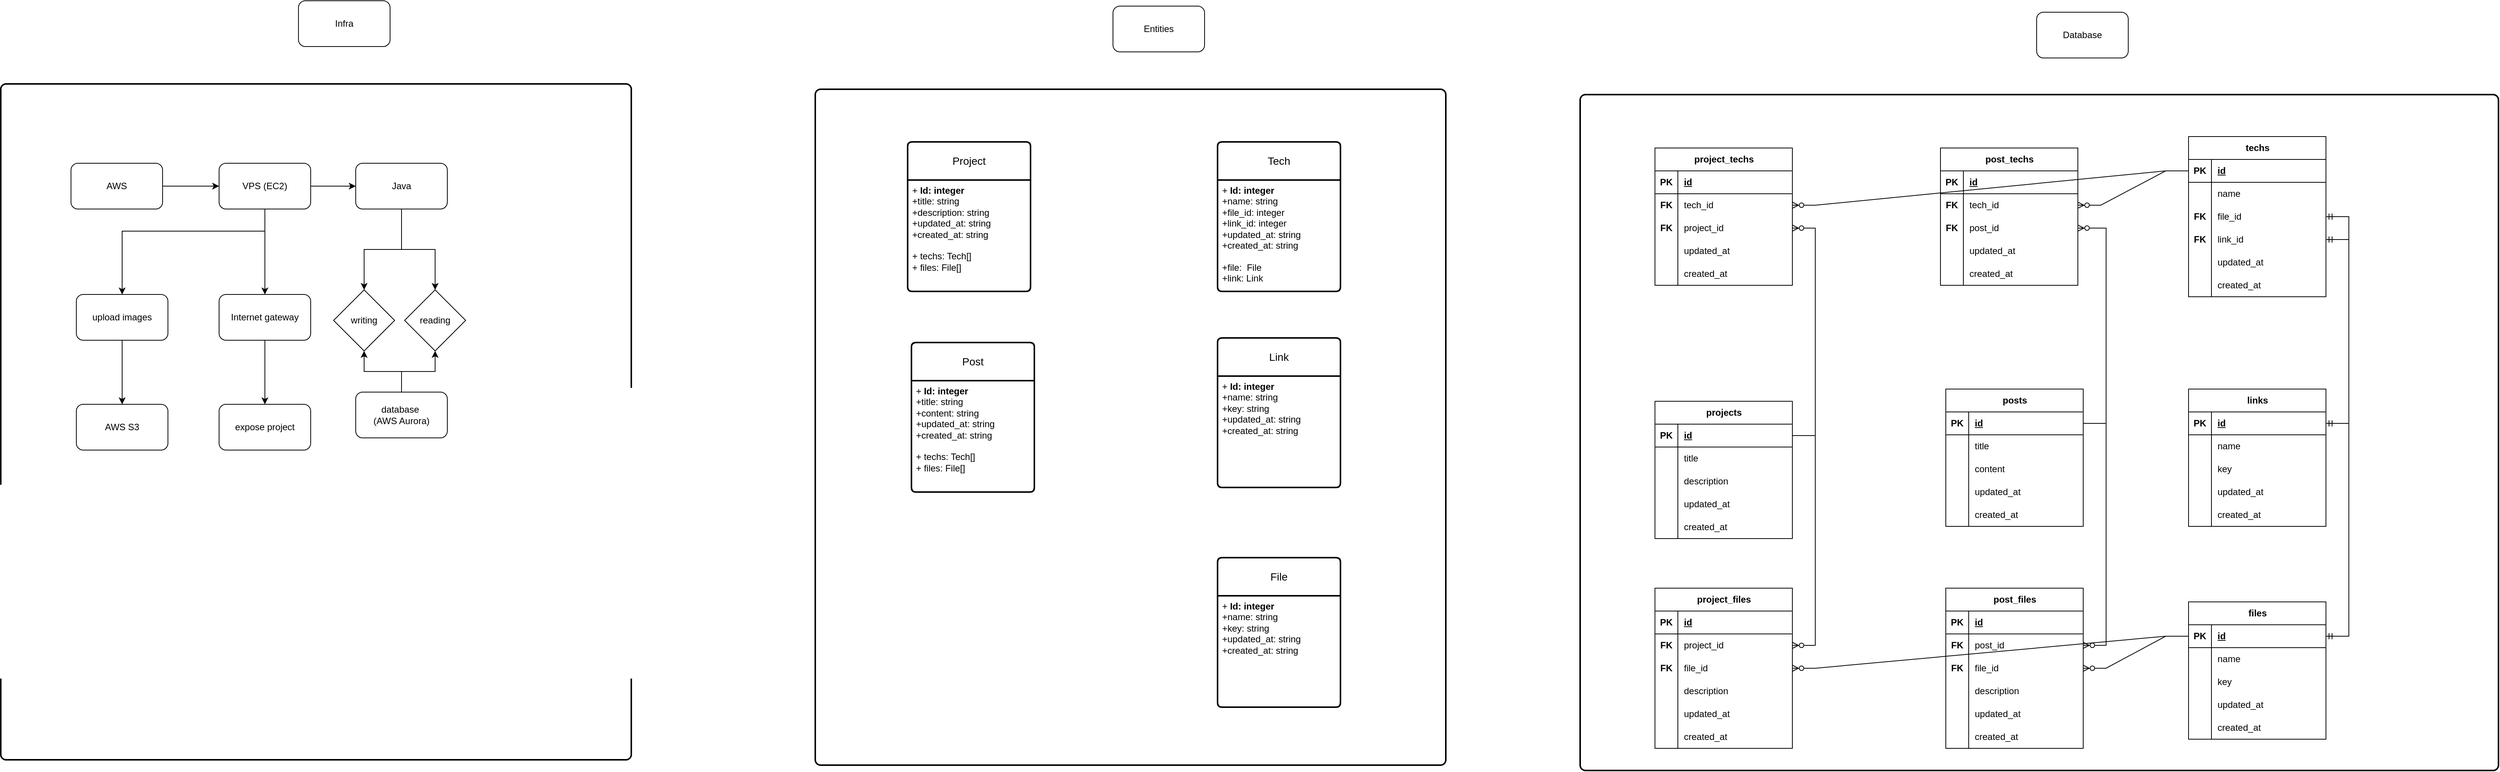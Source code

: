 <mxfile version="25.0.3">
  <diagram name="Page-1" id="_z4hEARb29UiYt7nlmqQ">
    <mxGraphModel dx="3741" dy="649" grid="0" gridSize="10" guides="1" tooltips="1" connect="1" arrows="1" fold="1" page="0" pageScale="1" pageWidth="2000" pageHeight="2000" math="0" shadow="0">
      <root>
        <mxCell id="0" />
        <mxCell id="1" parent="0" />
        <mxCell id="n62iOniBVel9ws6NyJ7N-192" value="" style="rounded=1;whiteSpace=wrap;html=1;absoluteArcSize=1;arcSize=14;strokeWidth=2;" vertex="1" parent="1">
          <mxGeometry x="-499" y="517" width="826" height="886" as="geometry" />
        </mxCell>
        <mxCell id="n62iOniBVel9ws6NyJ7N-135" value="" style="rounded=1;whiteSpace=wrap;html=1;absoluteArcSize=1;arcSize=14;strokeWidth=2;" vertex="1" parent="1">
          <mxGeometry x="503" y="524" width="1203" height="886" as="geometry" />
        </mxCell>
        <mxCell id="n62iOniBVel9ws6NyJ7N-1" value="Database" style="rounded=1;whiteSpace=wrap;html=1;" vertex="1" parent="1">
          <mxGeometry x="1101" y="416" width="120" height="60" as="geometry" />
        </mxCell>
        <mxCell id="n62iOniBVel9ws6NyJ7N-2" value="files" style="shape=table;startSize=30;container=1;collapsible=1;childLayout=tableLayout;fixedRows=1;rowLines=0;fontStyle=1;align=center;resizeLast=1;html=1;" vertex="1" parent="1">
          <mxGeometry x="1300" y="1189" width="180" height="180" as="geometry" />
        </mxCell>
        <mxCell id="n62iOniBVel9ws6NyJ7N-3" value="" style="shape=tableRow;horizontal=0;startSize=0;swimlaneHead=0;swimlaneBody=0;fillColor=none;collapsible=0;dropTarget=0;points=[[0,0.5],[1,0.5]];portConstraint=eastwest;top=0;left=0;right=0;bottom=1;" vertex="1" parent="n62iOniBVel9ws6NyJ7N-2">
          <mxGeometry y="30" width="180" height="30" as="geometry" />
        </mxCell>
        <mxCell id="n62iOniBVel9ws6NyJ7N-4" value="PK" style="shape=partialRectangle;connectable=0;fillColor=none;top=0;left=0;bottom=0;right=0;fontStyle=1;overflow=hidden;whiteSpace=wrap;html=1;" vertex="1" parent="n62iOniBVel9ws6NyJ7N-3">
          <mxGeometry width="30" height="30" as="geometry">
            <mxRectangle width="30" height="30" as="alternateBounds" />
          </mxGeometry>
        </mxCell>
        <mxCell id="n62iOniBVel9ws6NyJ7N-5" value="id" style="shape=partialRectangle;connectable=0;fillColor=none;top=0;left=0;bottom=0;right=0;align=left;spacingLeft=6;fontStyle=5;overflow=hidden;whiteSpace=wrap;html=1;" vertex="1" parent="n62iOniBVel9ws6NyJ7N-3">
          <mxGeometry x="30" width="150" height="30" as="geometry">
            <mxRectangle width="150" height="30" as="alternateBounds" />
          </mxGeometry>
        </mxCell>
        <mxCell id="n62iOniBVel9ws6NyJ7N-6" value="" style="shape=tableRow;horizontal=0;startSize=0;swimlaneHead=0;swimlaneBody=0;fillColor=none;collapsible=0;dropTarget=0;points=[[0,0.5],[1,0.5]];portConstraint=eastwest;top=0;left=0;right=0;bottom=0;" vertex="1" parent="n62iOniBVel9ws6NyJ7N-2">
          <mxGeometry y="60" width="180" height="30" as="geometry" />
        </mxCell>
        <mxCell id="n62iOniBVel9ws6NyJ7N-7" value="" style="shape=partialRectangle;connectable=0;fillColor=none;top=0;left=0;bottom=0;right=0;editable=1;overflow=hidden;whiteSpace=wrap;html=1;" vertex="1" parent="n62iOniBVel9ws6NyJ7N-6">
          <mxGeometry width="30" height="30" as="geometry">
            <mxRectangle width="30" height="30" as="alternateBounds" />
          </mxGeometry>
        </mxCell>
        <mxCell id="n62iOniBVel9ws6NyJ7N-8" value="name" style="shape=partialRectangle;connectable=0;fillColor=none;top=0;left=0;bottom=0;right=0;align=left;spacingLeft=6;overflow=hidden;whiteSpace=wrap;html=1;" vertex="1" parent="n62iOniBVel9ws6NyJ7N-6">
          <mxGeometry x="30" width="150" height="30" as="geometry">
            <mxRectangle width="150" height="30" as="alternateBounds" />
          </mxGeometry>
        </mxCell>
        <mxCell id="n62iOniBVel9ws6NyJ7N-9" value="" style="shape=tableRow;horizontal=0;startSize=0;swimlaneHead=0;swimlaneBody=0;fillColor=none;collapsible=0;dropTarget=0;points=[[0,0.5],[1,0.5]];portConstraint=eastwest;top=0;left=0;right=0;bottom=0;" vertex="1" parent="n62iOniBVel9ws6NyJ7N-2">
          <mxGeometry y="90" width="180" height="30" as="geometry" />
        </mxCell>
        <mxCell id="n62iOniBVel9ws6NyJ7N-10" value="" style="shape=partialRectangle;connectable=0;fillColor=none;top=0;left=0;bottom=0;right=0;editable=1;overflow=hidden;whiteSpace=wrap;html=1;" vertex="1" parent="n62iOniBVel9ws6NyJ7N-9">
          <mxGeometry width="30" height="30" as="geometry">
            <mxRectangle width="30" height="30" as="alternateBounds" />
          </mxGeometry>
        </mxCell>
        <mxCell id="n62iOniBVel9ws6NyJ7N-11" value="key" style="shape=partialRectangle;connectable=0;fillColor=none;top=0;left=0;bottom=0;right=0;align=left;spacingLeft=6;overflow=hidden;whiteSpace=wrap;html=1;" vertex="1" parent="n62iOniBVel9ws6NyJ7N-9">
          <mxGeometry x="30" width="150" height="30" as="geometry">
            <mxRectangle width="150" height="30" as="alternateBounds" />
          </mxGeometry>
        </mxCell>
        <mxCell id="n62iOniBVel9ws6NyJ7N-12" value="" style="shape=tableRow;horizontal=0;startSize=0;swimlaneHead=0;swimlaneBody=0;fillColor=none;collapsible=0;dropTarget=0;points=[[0,0.5],[1,0.5]];portConstraint=eastwest;top=0;left=0;right=0;bottom=0;" vertex="1" parent="n62iOniBVel9ws6NyJ7N-2">
          <mxGeometry y="120" width="180" height="30" as="geometry" />
        </mxCell>
        <mxCell id="n62iOniBVel9ws6NyJ7N-13" value="" style="shape=partialRectangle;connectable=0;fillColor=none;top=0;left=0;bottom=0;right=0;editable=1;overflow=hidden;whiteSpace=wrap;html=1;" vertex="1" parent="n62iOniBVel9ws6NyJ7N-12">
          <mxGeometry width="30" height="30" as="geometry">
            <mxRectangle width="30" height="30" as="alternateBounds" />
          </mxGeometry>
        </mxCell>
        <mxCell id="n62iOniBVel9ws6NyJ7N-14" value="updated_at" style="shape=partialRectangle;connectable=0;fillColor=none;top=0;left=0;bottom=0;right=0;align=left;spacingLeft=6;overflow=hidden;whiteSpace=wrap;html=1;" vertex="1" parent="n62iOniBVel9ws6NyJ7N-12">
          <mxGeometry x="30" width="150" height="30" as="geometry">
            <mxRectangle width="150" height="30" as="alternateBounds" />
          </mxGeometry>
        </mxCell>
        <mxCell id="n62iOniBVel9ws6NyJ7N-15" value="" style="shape=tableRow;horizontal=0;startSize=0;swimlaneHead=0;swimlaneBody=0;fillColor=none;collapsible=0;dropTarget=0;points=[[0,0.5],[1,0.5]];portConstraint=eastwest;top=0;left=0;right=0;bottom=0;" vertex="1" parent="n62iOniBVel9ws6NyJ7N-2">
          <mxGeometry y="150" width="180" height="30" as="geometry" />
        </mxCell>
        <mxCell id="n62iOniBVel9ws6NyJ7N-16" value="" style="shape=partialRectangle;connectable=0;fillColor=none;top=0;left=0;bottom=0;right=0;editable=1;overflow=hidden;whiteSpace=wrap;html=1;" vertex="1" parent="n62iOniBVel9ws6NyJ7N-15">
          <mxGeometry width="30" height="30" as="geometry">
            <mxRectangle width="30" height="30" as="alternateBounds" />
          </mxGeometry>
        </mxCell>
        <mxCell id="n62iOniBVel9ws6NyJ7N-17" value="created_at" style="shape=partialRectangle;connectable=0;fillColor=none;top=0;left=0;bottom=0;right=0;align=left;spacingLeft=6;overflow=hidden;whiteSpace=wrap;html=1;" vertex="1" parent="n62iOniBVel9ws6NyJ7N-15">
          <mxGeometry x="30" width="150" height="30" as="geometry">
            <mxRectangle width="150" height="30" as="alternateBounds" />
          </mxGeometry>
        </mxCell>
        <mxCell id="n62iOniBVel9ws6NyJ7N-18" value="links" style="shape=table;startSize=30;container=1;collapsible=1;childLayout=tableLayout;fixedRows=1;rowLines=0;fontStyle=1;align=center;resizeLast=1;html=1;" vertex="1" parent="1">
          <mxGeometry x="1300" y="910" width="180" height="180" as="geometry" />
        </mxCell>
        <mxCell id="n62iOniBVel9ws6NyJ7N-19" value="" style="shape=tableRow;horizontal=0;startSize=0;swimlaneHead=0;swimlaneBody=0;fillColor=none;collapsible=0;dropTarget=0;points=[[0,0.5],[1,0.5]];portConstraint=eastwest;top=0;left=0;right=0;bottom=1;" vertex="1" parent="n62iOniBVel9ws6NyJ7N-18">
          <mxGeometry y="30" width="180" height="30" as="geometry" />
        </mxCell>
        <mxCell id="n62iOniBVel9ws6NyJ7N-20" value="PK" style="shape=partialRectangle;connectable=0;fillColor=none;top=0;left=0;bottom=0;right=0;fontStyle=1;overflow=hidden;whiteSpace=wrap;html=1;" vertex="1" parent="n62iOniBVel9ws6NyJ7N-19">
          <mxGeometry width="30" height="30" as="geometry">
            <mxRectangle width="30" height="30" as="alternateBounds" />
          </mxGeometry>
        </mxCell>
        <mxCell id="n62iOniBVel9ws6NyJ7N-21" value="id" style="shape=partialRectangle;connectable=0;fillColor=none;top=0;left=0;bottom=0;right=0;align=left;spacingLeft=6;fontStyle=5;overflow=hidden;whiteSpace=wrap;html=1;" vertex="1" parent="n62iOniBVel9ws6NyJ7N-19">
          <mxGeometry x="30" width="150" height="30" as="geometry">
            <mxRectangle width="150" height="30" as="alternateBounds" />
          </mxGeometry>
        </mxCell>
        <mxCell id="n62iOniBVel9ws6NyJ7N-22" value="" style="shape=tableRow;horizontal=0;startSize=0;swimlaneHead=0;swimlaneBody=0;fillColor=none;collapsible=0;dropTarget=0;points=[[0,0.5],[1,0.5]];portConstraint=eastwest;top=0;left=0;right=0;bottom=0;" vertex="1" parent="n62iOniBVel9ws6NyJ7N-18">
          <mxGeometry y="60" width="180" height="30" as="geometry" />
        </mxCell>
        <mxCell id="n62iOniBVel9ws6NyJ7N-23" value="" style="shape=partialRectangle;connectable=0;fillColor=none;top=0;left=0;bottom=0;right=0;editable=1;overflow=hidden;whiteSpace=wrap;html=1;" vertex="1" parent="n62iOniBVel9ws6NyJ7N-22">
          <mxGeometry width="30" height="30" as="geometry">
            <mxRectangle width="30" height="30" as="alternateBounds" />
          </mxGeometry>
        </mxCell>
        <mxCell id="n62iOniBVel9ws6NyJ7N-24" value="name" style="shape=partialRectangle;connectable=0;fillColor=none;top=0;left=0;bottom=0;right=0;align=left;spacingLeft=6;overflow=hidden;whiteSpace=wrap;html=1;" vertex="1" parent="n62iOniBVel9ws6NyJ7N-22">
          <mxGeometry x="30" width="150" height="30" as="geometry">
            <mxRectangle width="150" height="30" as="alternateBounds" />
          </mxGeometry>
        </mxCell>
        <mxCell id="n62iOniBVel9ws6NyJ7N-25" value="" style="shape=tableRow;horizontal=0;startSize=0;swimlaneHead=0;swimlaneBody=0;fillColor=none;collapsible=0;dropTarget=0;points=[[0,0.5],[1,0.5]];portConstraint=eastwest;top=0;left=0;right=0;bottom=0;" vertex="1" parent="n62iOniBVel9ws6NyJ7N-18">
          <mxGeometry y="90" width="180" height="30" as="geometry" />
        </mxCell>
        <mxCell id="n62iOniBVel9ws6NyJ7N-26" value="" style="shape=partialRectangle;connectable=0;fillColor=none;top=0;left=0;bottom=0;right=0;editable=1;overflow=hidden;whiteSpace=wrap;html=1;" vertex="1" parent="n62iOniBVel9ws6NyJ7N-25">
          <mxGeometry width="30" height="30" as="geometry">
            <mxRectangle width="30" height="30" as="alternateBounds" />
          </mxGeometry>
        </mxCell>
        <mxCell id="n62iOniBVel9ws6NyJ7N-27" value="key" style="shape=partialRectangle;connectable=0;fillColor=none;top=0;left=0;bottom=0;right=0;align=left;spacingLeft=6;overflow=hidden;whiteSpace=wrap;html=1;" vertex="1" parent="n62iOniBVel9ws6NyJ7N-25">
          <mxGeometry x="30" width="150" height="30" as="geometry">
            <mxRectangle width="150" height="30" as="alternateBounds" />
          </mxGeometry>
        </mxCell>
        <mxCell id="n62iOniBVel9ws6NyJ7N-28" value="" style="shape=tableRow;horizontal=0;startSize=0;swimlaneHead=0;swimlaneBody=0;fillColor=none;collapsible=0;dropTarget=0;points=[[0,0.5],[1,0.5]];portConstraint=eastwest;top=0;left=0;right=0;bottom=0;" vertex="1" parent="n62iOniBVel9ws6NyJ7N-18">
          <mxGeometry y="120" width="180" height="30" as="geometry" />
        </mxCell>
        <mxCell id="n62iOniBVel9ws6NyJ7N-29" value="" style="shape=partialRectangle;connectable=0;fillColor=none;top=0;left=0;bottom=0;right=0;editable=1;overflow=hidden;whiteSpace=wrap;html=1;" vertex="1" parent="n62iOniBVel9ws6NyJ7N-28">
          <mxGeometry width="30" height="30" as="geometry">
            <mxRectangle width="30" height="30" as="alternateBounds" />
          </mxGeometry>
        </mxCell>
        <mxCell id="n62iOniBVel9ws6NyJ7N-30" value="updated_at" style="shape=partialRectangle;connectable=0;fillColor=none;top=0;left=0;bottom=0;right=0;align=left;spacingLeft=6;overflow=hidden;whiteSpace=wrap;html=1;" vertex="1" parent="n62iOniBVel9ws6NyJ7N-28">
          <mxGeometry x="30" width="150" height="30" as="geometry">
            <mxRectangle width="150" height="30" as="alternateBounds" />
          </mxGeometry>
        </mxCell>
        <mxCell id="n62iOniBVel9ws6NyJ7N-31" value="" style="shape=tableRow;horizontal=0;startSize=0;swimlaneHead=0;swimlaneBody=0;fillColor=none;collapsible=0;dropTarget=0;points=[[0,0.5],[1,0.5]];portConstraint=eastwest;top=0;left=0;right=0;bottom=0;" vertex="1" parent="n62iOniBVel9ws6NyJ7N-18">
          <mxGeometry y="150" width="180" height="30" as="geometry" />
        </mxCell>
        <mxCell id="n62iOniBVel9ws6NyJ7N-32" value="" style="shape=partialRectangle;connectable=0;fillColor=none;top=0;left=0;bottom=0;right=0;editable=1;overflow=hidden;whiteSpace=wrap;html=1;" vertex="1" parent="n62iOniBVel9ws6NyJ7N-31">
          <mxGeometry width="30" height="30" as="geometry">
            <mxRectangle width="30" height="30" as="alternateBounds" />
          </mxGeometry>
        </mxCell>
        <mxCell id="n62iOniBVel9ws6NyJ7N-33" value="created_at" style="shape=partialRectangle;connectable=0;fillColor=none;top=0;left=0;bottom=0;right=0;align=left;spacingLeft=6;overflow=hidden;whiteSpace=wrap;html=1;" vertex="1" parent="n62iOniBVel9ws6NyJ7N-31">
          <mxGeometry x="30" width="150" height="30" as="geometry">
            <mxRectangle width="150" height="30" as="alternateBounds" />
          </mxGeometry>
        </mxCell>
        <mxCell id="n62iOniBVel9ws6NyJ7N-34" value="techs" style="shape=table;startSize=30;container=1;collapsible=1;childLayout=tableLayout;fixedRows=1;rowLines=0;fontStyle=1;align=center;resizeLast=1;html=1;" vertex="1" parent="1">
          <mxGeometry x="1300" y="579" width="180" height="210" as="geometry" />
        </mxCell>
        <mxCell id="n62iOniBVel9ws6NyJ7N-35" value="" style="shape=tableRow;horizontal=0;startSize=0;swimlaneHead=0;swimlaneBody=0;fillColor=none;collapsible=0;dropTarget=0;points=[[0,0.5],[1,0.5]];portConstraint=eastwest;top=0;left=0;right=0;bottom=1;" vertex="1" parent="n62iOniBVel9ws6NyJ7N-34">
          <mxGeometry y="30" width="180" height="30" as="geometry" />
        </mxCell>
        <mxCell id="n62iOniBVel9ws6NyJ7N-36" value="PK" style="shape=partialRectangle;connectable=0;fillColor=none;top=0;left=0;bottom=0;right=0;fontStyle=1;overflow=hidden;whiteSpace=wrap;html=1;" vertex="1" parent="n62iOniBVel9ws6NyJ7N-35">
          <mxGeometry width="30" height="30" as="geometry">
            <mxRectangle width="30" height="30" as="alternateBounds" />
          </mxGeometry>
        </mxCell>
        <mxCell id="n62iOniBVel9ws6NyJ7N-37" value="id" style="shape=partialRectangle;connectable=0;fillColor=none;top=0;left=0;bottom=0;right=0;align=left;spacingLeft=6;fontStyle=5;overflow=hidden;whiteSpace=wrap;html=1;" vertex="1" parent="n62iOniBVel9ws6NyJ7N-35">
          <mxGeometry x="30" width="150" height="30" as="geometry">
            <mxRectangle width="150" height="30" as="alternateBounds" />
          </mxGeometry>
        </mxCell>
        <mxCell id="n62iOniBVel9ws6NyJ7N-38" value="" style="shape=tableRow;horizontal=0;startSize=0;swimlaneHead=0;swimlaneBody=0;fillColor=none;collapsible=0;dropTarget=0;points=[[0,0.5],[1,0.5]];portConstraint=eastwest;top=0;left=0;right=0;bottom=0;" vertex="1" parent="n62iOniBVel9ws6NyJ7N-34">
          <mxGeometry y="60" width="180" height="30" as="geometry" />
        </mxCell>
        <mxCell id="n62iOniBVel9ws6NyJ7N-39" value="" style="shape=partialRectangle;connectable=0;fillColor=none;top=0;left=0;bottom=0;right=0;editable=1;overflow=hidden;whiteSpace=wrap;html=1;" vertex="1" parent="n62iOniBVel9ws6NyJ7N-38">
          <mxGeometry width="30" height="30" as="geometry">
            <mxRectangle width="30" height="30" as="alternateBounds" />
          </mxGeometry>
        </mxCell>
        <mxCell id="n62iOniBVel9ws6NyJ7N-40" value="name" style="shape=partialRectangle;connectable=0;fillColor=none;top=0;left=0;bottom=0;right=0;align=left;spacingLeft=6;overflow=hidden;whiteSpace=wrap;html=1;" vertex="1" parent="n62iOniBVel9ws6NyJ7N-38">
          <mxGeometry x="30" width="150" height="30" as="geometry">
            <mxRectangle width="150" height="30" as="alternateBounds" />
          </mxGeometry>
        </mxCell>
        <mxCell id="n62iOniBVel9ws6NyJ7N-41" value="" style="shape=tableRow;horizontal=0;startSize=0;swimlaneHead=0;swimlaneBody=0;fillColor=none;collapsible=0;dropTarget=0;points=[[0,0.5],[1,0.5]];portConstraint=eastwest;top=0;left=0;right=0;bottom=0;" vertex="1" parent="n62iOniBVel9ws6NyJ7N-34">
          <mxGeometry y="90" width="180" height="30" as="geometry" />
        </mxCell>
        <mxCell id="n62iOniBVel9ws6NyJ7N-42" value="&lt;b&gt;FK&lt;/b&gt;" style="shape=partialRectangle;connectable=0;fillColor=none;top=0;left=0;bottom=0;right=0;editable=1;overflow=hidden;whiteSpace=wrap;html=1;" vertex="1" parent="n62iOniBVel9ws6NyJ7N-41">
          <mxGeometry width="30" height="30" as="geometry">
            <mxRectangle width="30" height="30" as="alternateBounds" />
          </mxGeometry>
        </mxCell>
        <mxCell id="n62iOniBVel9ws6NyJ7N-43" value="file_id" style="shape=partialRectangle;connectable=0;fillColor=none;top=0;left=0;bottom=0;right=0;align=left;spacingLeft=6;overflow=hidden;whiteSpace=wrap;html=1;" vertex="1" parent="n62iOniBVel9ws6NyJ7N-41">
          <mxGeometry x="30" width="150" height="30" as="geometry">
            <mxRectangle width="150" height="30" as="alternateBounds" />
          </mxGeometry>
        </mxCell>
        <mxCell id="n62iOniBVel9ws6NyJ7N-50" value="" style="shape=tableRow;horizontal=0;startSize=0;swimlaneHead=0;swimlaneBody=0;fillColor=none;collapsible=0;dropTarget=0;points=[[0,0.5],[1,0.5]];portConstraint=eastwest;top=0;left=0;right=0;bottom=0;" vertex="1" parent="n62iOniBVel9ws6NyJ7N-34">
          <mxGeometry y="120" width="180" height="30" as="geometry" />
        </mxCell>
        <mxCell id="n62iOniBVel9ws6NyJ7N-51" value="&lt;b&gt;FK&lt;/b&gt;" style="shape=partialRectangle;connectable=0;fillColor=none;top=0;left=0;bottom=0;right=0;editable=1;overflow=hidden;whiteSpace=wrap;html=1;" vertex="1" parent="n62iOniBVel9ws6NyJ7N-50">
          <mxGeometry width="30" height="30" as="geometry">
            <mxRectangle width="30" height="30" as="alternateBounds" />
          </mxGeometry>
        </mxCell>
        <mxCell id="n62iOniBVel9ws6NyJ7N-52" value="link_id" style="shape=partialRectangle;connectable=0;fillColor=none;top=0;left=0;bottom=0;right=0;align=left;spacingLeft=6;overflow=hidden;whiteSpace=wrap;html=1;" vertex="1" parent="n62iOniBVel9ws6NyJ7N-50">
          <mxGeometry x="30" width="150" height="30" as="geometry">
            <mxRectangle width="150" height="30" as="alternateBounds" />
          </mxGeometry>
        </mxCell>
        <mxCell id="n62iOniBVel9ws6NyJ7N-44" value="" style="shape=tableRow;horizontal=0;startSize=0;swimlaneHead=0;swimlaneBody=0;fillColor=none;collapsible=0;dropTarget=0;points=[[0,0.5],[1,0.5]];portConstraint=eastwest;top=0;left=0;right=0;bottom=0;" vertex="1" parent="n62iOniBVel9ws6NyJ7N-34">
          <mxGeometry y="150" width="180" height="30" as="geometry" />
        </mxCell>
        <mxCell id="n62iOniBVel9ws6NyJ7N-45" value="" style="shape=partialRectangle;connectable=0;fillColor=none;top=0;left=0;bottom=0;right=0;editable=1;overflow=hidden;whiteSpace=wrap;html=1;" vertex="1" parent="n62iOniBVel9ws6NyJ7N-44">
          <mxGeometry width="30" height="30" as="geometry">
            <mxRectangle width="30" height="30" as="alternateBounds" />
          </mxGeometry>
        </mxCell>
        <mxCell id="n62iOniBVel9ws6NyJ7N-46" value="updated_at" style="shape=partialRectangle;connectable=0;fillColor=none;top=0;left=0;bottom=0;right=0;align=left;spacingLeft=6;overflow=hidden;whiteSpace=wrap;html=1;" vertex="1" parent="n62iOniBVel9ws6NyJ7N-44">
          <mxGeometry x="30" width="150" height="30" as="geometry">
            <mxRectangle width="150" height="30" as="alternateBounds" />
          </mxGeometry>
        </mxCell>
        <mxCell id="n62iOniBVel9ws6NyJ7N-47" value="" style="shape=tableRow;horizontal=0;startSize=0;swimlaneHead=0;swimlaneBody=0;fillColor=none;collapsible=0;dropTarget=0;points=[[0,0.5],[1,0.5]];portConstraint=eastwest;top=0;left=0;right=0;bottom=0;" vertex="1" parent="n62iOniBVel9ws6NyJ7N-34">
          <mxGeometry y="180" width="180" height="30" as="geometry" />
        </mxCell>
        <mxCell id="n62iOniBVel9ws6NyJ7N-48" value="" style="shape=partialRectangle;connectable=0;fillColor=none;top=0;left=0;bottom=0;right=0;editable=1;overflow=hidden;whiteSpace=wrap;html=1;" vertex="1" parent="n62iOniBVel9ws6NyJ7N-47">
          <mxGeometry width="30" height="30" as="geometry">
            <mxRectangle width="30" height="30" as="alternateBounds" />
          </mxGeometry>
        </mxCell>
        <mxCell id="n62iOniBVel9ws6NyJ7N-49" value="created_at" style="shape=partialRectangle;connectable=0;fillColor=none;top=0;left=0;bottom=0;right=0;align=left;spacingLeft=6;overflow=hidden;whiteSpace=wrap;html=1;" vertex="1" parent="n62iOniBVel9ws6NyJ7N-47">
          <mxGeometry x="30" width="150" height="30" as="geometry">
            <mxRectangle width="150" height="30" as="alternateBounds" />
          </mxGeometry>
        </mxCell>
        <mxCell id="n62iOniBVel9ws6NyJ7N-60" value="projects" style="shape=table;startSize=30;container=1;collapsible=1;childLayout=tableLayout;fixedRows=1;rowLines=0;fontStyle=1;align=center;resizeLast=1;html=1;" vertex="1" parent="1">
          <mxGeometry x="601" y="926" width="180" height="180" as="geometry" />
        </mxCell>
        <mxCell id="n62iOniBVel9ws6NyJ7N-61" value="" style="shape=tableRow;horizontal=0;startSize=0;swimlaneHead=0;swimlaneBody=0;fillColor=none;collapsible=0;dropTarget=0;points=[[0,0.5],[1,0.5]];portConstraint=eastwest;top=0;left=0;right=0;bottom=1;" vertex="1" parent="n62iOniBVel9ws6NyJ7N-60">
          <mxGeometry y="30" width="180" height="30" as="geometry" />
        </mxCell>
        <mxCell id="n62iOniBVel9ws6NyJ7N-62" value="PK" style="shape=partialRectangle;connectable=0;fillColor=none;top=0;left=0;bottom=0;right=0;fontStyle=1;overflow=hidden;whiteSpace=wrap;html=1;" vertex="1" parent="n62iOniBVel9ws6NyJ7N-61">
          <mxGeometry width="30" height="30" as="geometry">
            <mxRectangle width="30" height="30" as="alternateBounds" />
          </mxGeometry>
        </mxCell>
        <mxCell id="n62iOniBVel9ws6NyJ7N-63" value="id" style="shape=partialRectangle;connectable=0;fillColor=none;top=0;left=0;bottom=0;right=0;align=left;spacingLeft=6;fontStyle=5;overflow=hidden;whiteSpace=wrap;html=1;" vertex="1" parent="n62iOniBVel9ws6NyJ7N-61">
          <mxGeometry x="30" width="150" height="30" as="geometry">
            <mxRectangle width="150" height="30" as="alternateBounds" />
          </mxGeometry>
        </mxCell>
        <mxCell id="n62iOniBVel9ws6NyJ7N-64" value="" style="shape=tableRow;horizontal=0;startSize=0;swimlaneHead=0;swimlaneBody=0;fillColor=none;collapsible=0;dropTarget=0;points=[[0,0.5],[1,0.5]];portConstraint=eastwest;top=0;left=0;right=0;bottom=0;" vertex="1" parent="n62iOniBVel9ws6NyJ7N-60">
          <mxGeometry y="60" width="180" height="30" as="geometry" />
        </mxCell>
        <mxCell id="n62iOniBVel9ws6NyJ7N-65" value="" style="shape=partialRectangle;connectable=0;fillColor=none;top=0;left=0;bottom=0;right=0;editable=1;overflow=hidden;whiteSpace=wrap;html=1;" vertex="1" parent="n62iOniBVel9ws6NyJ7N-64">
          <mxGeometry width="30" height="30" as="geometry">
            <mxRectangle width="30" height="30" as="alternateBounds" />
          </mxGeometry>
        </mxCell>
        <mxCell id="n62iOniBVel9ws6NyJ7N-66" value="title" style="shape=partialRectangle;connectable=0;fillColor=none;top=0;left=0;bottom=0;right=0;align=left;spacingLeft=6;overflow=hidden;whiteSpace=wrap;html=1;" vertex="1" parent="n62iOniBVel9ws6NyJ7N-64">
          <mxGeometry x="30" width="150" height="30" as="geometry">
            <mxRectangle width="150" height="30" as="alternateBounds" />
          </mxGeometry>
        </mxCell>
        <mxCell id="n62iOniBVel9ws6NyJ7N-67" value="" style="shape=tableRow;horizontal=0;startSize=0;swimlaneHead=0;swimlaneBody=0;fillColor=none;collapsible=0;dropTarget=0;points=[[0,0.5],[1,0.5]];portConstraint=eastwest;top=0;left=0;right=0;bottom=0;" vertex="1" parent="n62iOniBVel9ws6NyJ7N-60">
          <mxGeometry y="90" width="180" height="30" as="geometry" />
        </mxCell>
        <mxCell id="n62iOniBVel9ws6NyJ7N-68" value="" style="shape=partialRectangle;connectable=0;fillColor=none;top=0;left=0;bottom=0;right=0;editable=1;overflow=hidden;whiteSpace=wrap;html=1;" vertex="1" parent="n62iOniBVel9ws6NyJ7N-67">
          <mxGeometry width="30" height="30" as="geometry">
            <mxRectangle width="30" height="30" as="alternateBounds" />
          </mxGeometry>
        </mxCell>
        <mxCell id="n62iOniBVel9ws6NyJ7N-69" value="description" style="shape=partialRectangle;connectable=0;fillColor=none;top=0;left=0;bottom=0;right=0;align=left;spacingLeft=6;overflow=hidden;whiteSpace=wrap;html=1;" vertex="1" parent="n62iOniBVel9ws6NyJ7N-67">
          <mxGeometry x="30" width="150" height="30" as="geometry">
            <mxRectangle width="150" height="30" as="alternateBounds" />
          </mxGeometry>
        </mxCell>
        <mxCell id="n62iOniBVel9ws6NyJ7N-73" value="" style="shape=tableRow;horizontal=0;startSize=0;swimlaneHead=0;swimlaneBody=0;fillColor=none;collapsible=0;dropTarget=0;points=[[0,0.5],[1,0.5]];portConstraint=eastwest;top=0;left=0;right=0;bottom=0;" vertex="1" parent="n62iOniBVel9ws6NyJ7N-60">
          <mxGeometry y="120" width="180" height="30" as="geometry" />
        </mxCell>
        <mxCell id="n62iOniBVel9ws6NyJ7N-74" value="" style="shape=partialRectangle;connectable=0;fillColor=none;top=0;left=0;bottom=0;right=0;editable=1;overflow=hidden;whiteSpace=wrap;html=1;" vertex="1" parent="n62iOniBVel9ws6NyJ7N-73">
          <mxGeometry width="30" height="30" as="geometry">
            <mxRectangle width="30" height="30" as="alternateBounds" />
          </mxGeometry>
        </mxCell>
        <mxCell id="n62iOniBVel9ws6NyJ7N-75" value="updated_at" style="shape=partialRectangle;connectable=0;fillColor=none;top=0;left=0;bottom=0;right=0;align=left;spacingLeft=6;overflow=hidden;whiteSpace=wrap;html=1;" vertex="1" parent="n62iOniBVel9ws6NyJ7N-73">
          <mxGeometry x="30" width="150" height="30" as="geometry">
            <mxRectangle width="150" height="30" as="alternateBounds" />
          </mxGeometry>
        </mxCell>
        <mxCell id="n62iOniBVel9ws6NyJ7N-76" value="" style="shape=tableRow;horizontal=0;startSize=0;swimlaneHead=0;swimlaneBody=0;fillColor=none;collapsible=0;dropTarget=0;points=[[0,0.5],[1,0.5]];portConstraint=eastwest;top=0;left=0;right=0;bottom=0;" vertex="1" parent="n62iOniBVel9ws6NyJ7N-60">
          <mxGeometry y="150" width="180" height="30" as="geometry" />
        </mxCell>
        <mxCell id="n62iOniBVel9ws6NyJ7N-77" value="" style="shape=partialRectangle;connectable=0;fillColor=none;top=0;left=0;bottom=0;right=0;editable=1;overflow=hidden;whiteSpace=wrap;html=1;" vertex="1" parent="n62iOniBVel9ws6NyJ7N-76">
          <mxGeometry width="30" height="30" as="geometry">
            <mxRectangle width="30" height="30" as="alternateBounds" />
          </mxGeometry>
        </mxCell>
        <mxCell id="n62iOniBVel9ws6NyJ7N-78" value="created_at" style="shape=partialRectangle;connectable=0;fillColor=none;top=0;left=0;bottom=0;right=0;align=left;spacingLeft=6;overflow=hidden;whiteSpace=wrap;html=1;" vertex="1" parent="n62iOniBVel9ws6NyJ7N-76">
          <mxGeometry x="30" width="150" height="30" as="geometry">
            <mxRectangle width="150" height="30" as="alternateBounds" />
          </mxGeometry>
        </mxCell>
        <mxCell id="n62iOniBVel9ws6NyJ7N-79" value="project_files" style="shape=table;startSize=30;container=1;collapsible=1;childLayout=tableLayout;fixedRows=1;rowLines=0;fontStyle=1;align=center;resizeLast=1;html=1;" vertex="1" parent="1">
          <mxGeometry x="601" y="1171" width="180" height="210" as="geometry" />
        </mxCell>
        <mxCell id="n62iOniBVel9ws6NyJ7N-80" value="" style="shape=tableRow;horizontal=0;startSize=0;swimlaneHead=0;swimlaneBody=0;fillColor=none;collapsible=0;dropTarget=0;points=[[0,0.5],[1,0.5]];portConstraint=eastwest;top=0;left=0;right=0;bottom=1;" vertex="1" parent="n62iOniBVel9ws6NyJ7N-79">
          <mxGeometry y="30" width="180" height="30" as="geometry" />
        </mxCell>
        <mxCell id="n62iOniBVel9ws6NyJ7N-81" value="PK" style="shape=partialRectangle;connectable=0;fillColor=none;top=0;left=0;bottom=0;right=0;fontStyle=1;overflow=hidden;whiteSpace=wrap;html=1;" vertex="1" parent="n62iOniBVel9ws6NyJ7N-80">
          <mxGeometry width="30" height="30" as="geometry">
            <mxRectangle width="30" height="30" as="alternateBounds" />
          </mxGeometry>
        </mxCell>
        <mxCell id="n62iOniBVel9ws6NyJ7N-82" value="id" style="shape=partialRectangle;connectable=0;fillColor=none;top=0;left=0;bottom=0;right=0;align=left;spacingLeft=6;fontStyle=5;overflow=hidden;whiteSpace=wrap;html=1;" vertex="1" parent="n62iOniBVel9ws6NyJ7N-80">
          <mxGeometry x="30" width="150" height="30" as="geometry">
            <mxRectangle width="150" height="30" as="alternateBounds" />
          </mxGeometry>
        </mxCell>
        <mxCell id="n62iOniBVel9ws6NyJ7N-83" value="" style="shape=tableRow;horizontal=0;startSize=0;swimlaneHead=0;swimlaneBody=0;fillColor=none;collapsible=0;dropTarget=0;points=[[0,0.5],[1,0.5]];portConstraint=eastwest;top=0;left=0;right=0;bottom=0;" vertex="1" parent="n62iOniBVel9ws6NyJ7N-79">
          <mxGeometry y="60" width="180" height="30" as="geometry" />
        </mxCell>
        <mxCell id="n62iOniBVel9ws6NyJ7N-84" value="&lt;b&gt;FK&lt;/b&gt;" style="shape=partialRectangle;connectable=0;fillColor=none;top=0;left=0;bottom=0;right=0;editable=1;overflow=hidden;whiteSpace=wrap;html=1;" vertex="1" parent="n62iOniBVel9ws6NyJ7N-83">
          <mxGeometry width="30" height="30" as="geometry">
            <mxRectangle width="30" height="30" as="alternateBounds" />
          </mxGeometry>
        </mxCell>
        <mxCell id="n62iOniBVel9ws6NyJ7N-85" value="project_id" style="shape=partialRectangle;connectable=0;fillColor=none;top=0;left=0;bottom=0;right=0;align=left;spacingLeft=6;overflow=hidden;whiteSpace=wrap;html=1;" vertex="1" parent="n62iOniBVel9ws6NyJ7N-83">
          <mxGeometry x="30" width="150" height="30" as="geometry">
            <mxRectangle width="150" height="30" as="alternateBounds" />
          </mxGeometry>
        </mxCell>
        <mxCell id="n62iOniBVel9ws6NyJ7N-136" value="" style="shape=tableRow;horizontal=0;startSize=0;swimlaneHead=0;swimlaneBody=0;fillColor=none;collapsible=0;dropTarget=0;points=[[0,0.5],[1,0.5]];portConstraint=eastwest;top=0;left=0;right=0;bottom=0;" vertex="1" parent="n62iOniBVel9ws6NyJ7N-79">
          <mxGeometry y="90" width="180" height="30" as="geometry" />
        </mxCell>
        <mxCell id="n62iOniBVel9ws6NyJ7N-137" value="&lt;b&gt;FK&lt;/b&gt;" style="shape=partialRectangle;connectable=0;fillColor=none;top=0;left=0;bottom=0;right=0;editable=1;overflow=hidden;whiteSpace=wrap;html=1;" vertex="1" parent="n62iOniBVel9ws6NyJ7N-136">
          <mxGeometry width="30" height="30" as="geometry">
            <mxRectangle width="30" height="30" as="alternateBounds" />
          </mxGeometry>
        </mxCell>
        <mxCell id="n62iOniBVel9ws6NyJ7N-138" value="file_id" style="shape=partialRectangle;connectable=0;fillColor=none;top=0;left=0;bottom=0;right=0;align=left;spacingLeft=6;overflow=hidden;whiteSpace=wrap;html=1;" vertex="1" parent="n62iOniBVel9ws6NyJ7N-136">
          <mxGeometry x="30" width="150" height="30" as="geometry">
            <mxRectangle width="150" height="30" as="alternateBounds" />
          </mxGeometry>
        </mxCell>
        <mxCell id="n62iOniBVel9ws6NyJ7N-86" value="" style="shape=tableRow;horizontal=0;startSize=0;swimlaneHead=0;swimlaneBody=0;fillColor=none;collapsible=0;dropTarget=0;points=[[0,0.5],[1,0.5]];portConstraint=eastwest;top=0;left=0;right=0;bottom=0;" vertex="1" parent="n62iOniBVel9ws6NyJ7N-79">
          <mxGeometry y="120" width="180" height="30" as="geometry" />
        </mxCell>
        <mxCell id="n62iOniBVel9ws6NyJ7N-87" value="" style="shape=partialRectangle;connectable=0;fillColor=none;top=0;left=0;bottom=0;right=0;editable=1;overflow=hidden;whiteSpace=wrap;html=1;" vertex="1" parent="n62iOniBVel9ws6NyJ7N-86">
          <mxGeometry width="30" height="30" as="geometry">
            <mxRectangle width="30" height="30" as="alternateBounds" />
          </mxGeometry>
        </mxCell>
        <mxCell id="n62iOniBVel9ws6NyJ7N-88" value="description" style="shape=partialRectangle;connectable=0;fillColor=none;top=0;left=0;bottom=0;right=0;align=left;spacingLeft=6;overflow=hidden;whiteSpace=wrap;html=1;" vertex="1" parent="n62iOniBVel9ws6NyJ7N-86">
          <mxGeometry x="30" width="150" height="30" as="geometry">
            <mxRectangle width="150" height="30" as="alternateBounds" />
          </mxGeometry>
        </mxCell>
        <mxCell id="n62iOniBVel9ws6NyJ7N-89" value="" style="shape=tableRow;horizontal=0;startSize=0;swimlaneHead=0;swimlaneBody=0;fillColor=none;collapsible=0;dropTarget=0;points=[[0,0.5],[1,0.5]];portConstraint=eastwest;top=0;left=0;right=0;bottom=0;" vertex="1" parent="n62iOniBVel9ws6NyJ7N-79">
          <mxGeometry y="150" width="180" height="30" as="geometry" />
        </mxCell>
        <mxCell id="n62iOniBVel9ws6NyJ7N-90" value="" style="shape=partialRectangle;connectable=0;fillColor=none;top=0;left=0;bottom=0;right=0;editable=1;overflow=hidden;whiteSpace=wrap;html=1;" vertex="1" parent="n62iOniBVel9ws6NyJ7N-89">
          <mxGeometry width="30" height="30" as="geometry">
            <mxRectangle width="30" height="30" as="alternateBounds" />
          </mxGeometry>
        </mxCell>
        <mxCell id="n62iOniBVel9ws6NyJ7N-91" value="updated_at" style="shape=partialRectangle;connectable=0;fillColor=none;top=0;left=0;bottom=0;right=0;align=left;spacingLeft=6;overflow=hidden;whiteSpace=wrap;html=1;" vertex="1" parent="n62iOniBVel9ws6NyJ7N-89">
          <mxGeometry x="30" width="150" height="30" as="geometry">
            <mxRectangle width="150" height="30" as="alternateBounds" />
          </mxGeometry>
        </mxCell>
        <mxCell id="n62iOniBVel9ws6NyJ7N-92" value="" style="shape=tableRow;horizontal=0;startSize=0;swimlaneHead=0;swimlaneBody=0;fillColor=none;collapsible=0;dropTarget=0;points=[[0,0.5],[1,0.5]];portConstraint=eastwest;top=0;left=0;right=0;bottom=0;" vertex="1" parent="n62iOniBVel9ws6NyJ7N-79">
          <mxGeometry y="180" width="180" height="30" as="geometry" />
        </mxCell>
        <mxCell id="n62iOniBVel9ws6NyJ7N-93" value="" style="shape=partialRectangle;connectable=0;fillColor=none;top=0;left=0;bottom=0;right=0;editable=1;overflow=hidden;whiteSpace=wrap;html=1;" vertex="1" parent="n62iOniBVel9ws6NyJ7N-92">
          <mxGeometry width="30" height="30" as="geometry">
            <mxRectangle width="30" height="30" as="alternateBounds" />
          </mxGeometry>
        </mxCell>
        <mxCell id="n62iOniBVel9ws6NyJ7N-94" value="created_at" style="shape=partialRectangle;connectable=0;fillColor=none;top=0;left=0;bottom=0;right=0;align=left;spacingLeft=6;overflow=hidden;whiteSpace=wrap;html=1;" vertex="1" parent="n62iOniBVel9ws6NyJ7N-92">
          <mxGeometry x="30" width="150" height="30" as="geometry">
            <mxRectangle width="150" height="30" as="alternateBounds" />
          </mxGeometry>
        </mxCell>
        <mxCell id="n62iOniBVel9ws6NyJ7N-97" value="project_techs" style="shape=table;startSize=30;container=1;collapsible=1;childLayout=tableLayout;fixedRows=1;rowLines=0;fontStyle=1;align=center;resizeLast=1;html=1;" vertex="1" parent="1">
          <mxGeometry x="601" y="594" width="180" height="180" as="geometry">
            <mxRectangle x="601" y="594" width="106" height="30" as="alternateBounds" />
          </mxGeometry>
        </mxCell>
        <mxCell id="n62iOniBVel9ws6NyJ7N-98" value="" style="shape=tableRow;horizontal=0;startSize=0;swimlaneHead=0;swimlaneBody=0;fillColor=none;collapsible=0;dropTarget=0;points=[[0,0.5],[1,0.5]];portConstraint=eastwest;top=0;left=0;right=0;bottom=1;" vertex="1" parent="n62iOniBVel9ws6NyJ7N-97">
          <mxGeometry y="30" width="180" height="30" as="geometry" />
        </mxCell>
        <mxCell id="n62iOniBVel9ws6NyJ7N-99" value="PK" style="shape=partialRectangle;connectable=0;fillColor=none;top=0;left=0;bottom=0;right=0;fontStyle=1;overflow=hidden;whiteSpace=wrap;html=1;" vertex="1" parent="n62iOniBVel9ws6NyJ7N-98">
          <mxGeometry width="30" height="30" as="geometry">
            <mxRectangle width="30" height="30" as="alternateBounds" />
          </mxGeometry>
        </mxCell>
        <mxCell id="n62iOniBVel9ws6NyJ7N-100" value="id" style="shape=partialRectangle;connectable=0;fillColor=none;top=0;left=0;bottom=0;right=0;align=left;spacingLeft=6;fontStyle=5;overflow=hidden;whiteSpace=wrap;html=1;" vertex="1" parent="n62iOniBVel9ws6NyJ7N-98">
          <mxGeometry x="30" width="150" height="30" as="geometry">
            <mxRectangle width="150" height="30" as="alternateBounds" />
          </mxGeometry>
        </mxCell>
        <mxCell id="n62iOniBVel9ws6NyJ7N-113" value="" style="shape=tableRow;horizontal=0;startSize=0;swimlaneHead=0;swimlaneBody=0;fillColor=none;collapsible=0;dropTarget=0;points=[[0,0.5],[1,0.5]];portConstraint=eastwest;top=0;left=0;right=0;bottom=0;" vertex="1" parent="n62iOniBVel9ws6NyJ7N-97">
          <mxGeometry y="60" width="180" height="30" as="geometry" />
        </mxCell>
        <mxCell id="n62iOniBVel9ws6NyJ7N-114" value="&lt;b&gt;FK&lt;/b&gt;" style="shape=partialRectangle;connectable=0;fillColor=none;top=0;left=0;bottom=0;right=0;editable=1;overflow=hidden;whiteSpace=wrap;html=1;" vertex="1" parent="n62iOniBVel9ws6NyJ7N-113">
          <mxGeometry width="30" height="30" as="geometry">
            <mxRectangle width="30" height="30" as="alternateBounds" />
          </mxGeometry>
        </mxCell>
        <mxCell id="n62iOniBVel9ws6NyJ7N-115" value="tech_id" style="shape=partialRectangle;connectable=0;fillColor=none;top=0;left=0;bottom=0;right=0;align=left;spacingLeft=6;overflow=hidden;whiteSpace=wrap;html=1;" vertex="1" parent="n62iOniBVel9ws6NyJ7N-113">
          <mxGeometry x="30" width="150" height="30" as="geometry">
            <mxRectangle width="150" height="30" as="alternateBounds" />
          </mxGeometry>
        </mxCell>
        <mxCell id="n62iOniBVel9ws6NyJ7N-101" value="" style="shape=tableRow;horizontal=0;startSize=0;swimlaneHead=0;swimlaneBody=0;fillColor=none;collapsible=0;dropTarget=0;points=[[0,0.5],[1,0.5]];portConstraint=eastwest;top=0;left=0;right=0;bottom=0;" vertex="1" parent="n62iOniBVel9ws6NyJ7N-97">
          <mxGeometry y="90" width="180" height="30" as="geometry" />
        </mxCell>
        <mxCell id="n62iOniBVel9ws6NyJ7N-102" value="&lt;b&gt;FK&lt;/b&gt;" style="shape=partialRectangle;connectable=0;fillColor=none;top=0;left=0;bottom=0;right=0;editable=1;overflow=hidden;whiteSpace=wrap;html=1;" vertex="1" parent="n62iOniBVel9ws6NyJ7N-101">
          <mxGeometry width="30" height="30" as="geometry">
            <mxRectangle width="30" height="30" as="alternateBounds" />
          </mxGeometry>
        </mxCell>
        <mxCell id="n62iOniBVel9ws6NyJ7N-103" value="project_id" style="shape=partialRectangle;connectable=0;fillColor=none;top=0;left=0;bottom=0;right=0;align=left;spacingLeft=6;overflow=hidden;whiteSpace=wrap;html=1;" vertex="1" parent="n62iOniBVel9ws6NyJ7N-101">
          <mxGeometry x="30" width="150" height="30" as="geometry">
            <mxRectangle width="150" height="30" as="alternateBounds" />
          </mxGeometry>
        </mxCell>
        <mxCell id="n62iOniBVel9ws6NyJ7N-107" value="" style="shape=tableRow;horizontal=0;startSize=0;swimlaneHead=0;swimlaneBody=0;fillColor=none;collapsible=0;dropTarget=0;points=[[0,0.5],[1,0.5]];portConstraint=eastwest;top=0;left=0;right=0;bottom=0;" vertex="1" parent="n62iOniBVel9ws6NyJ7N-97">
          <mxGeometry y="120" width="180" height="30" as="geometry" />
        </mxCell>
        <mxCell id="n62iOniBVel9ws6NyJ7N-108" value="" style="shape=partialRectangle;connectable=0;fillColor=none;top=0;left=0;bottom=0;right=0;editable=1;overflow=hidden;whiteSpace=wrap;html=1;" vertex="1" parent="n62iOniBVel9ws6NyJ7N-107">
          <mxGeometry width="30" height="30" as="geometry">
            <mxRectangle width="30" height="30" as="alternateBounds" />
          </mxGeometry>
        </mxCell>
        <mxCell id="n62iOniBVel9ws6NyJ7N-109" value="updated_at" style="shape=partialRectangle;connectable=0;fillColor=none;top=0;left=0;bottom=0;right=0;align=left;spacingLeft=6;overflow=hidden;whiteSpace=wrap;html=1;" vertex="1" parent="n62iOniBVel9ws6NyJ7N-107">
          <mxGeometry x="30" width="150" height="30" as="geometry">
            <mxRectangle width="150" height="30" as="alternateBounds" />
          </mxGeometry>
        </mxCell>
        <mxCell id="n62iOniBVel9ws6NyJ7N-110" value="" style="shape=tableRow;horizontal=0;startSize=0;swimlaneHead=0;swimlaneBody=0;fillColor=none;collapsible=0;dropTarget=0;points=[[0,0.5],[1,0.5]];portConstraint=eastwest;top=0;left=0;right=0;bottom=0;" vertex="1" parent="n62iOniBVel9ws6NyJ7N-97">
          <mxGeometry y="150" width="180" height="30" as="geometry" />
        </mxCell>
        <mxCell id="n62iOniBVel9ws6NyJ7N-111" value="" style="shape=partialRectangle;connectable=0;fillColor=none;top=0;left=0;bottom=0;right=0;editable=1;overflow=hidden;whiteSpace=wrap;html=1;" vertex="1" parent="n62iOniBVel9ws6NyJ7N-110">
          <mxGeometry width="30" height="30" as="geometry">
            <mxRectangle width="30" height="30" as="alternateBounds" />
          </mxGeometry>
        </mxCell>
        <mxCell id="n62iOniBVel9ws6NyJ7N-112" value="created_at" style="shape=partialRectangle;connectable=0;fillColor=none;top=0;left=0;bottom=0;right=0;align=left;spacingLeft=6;overflow=hidden;whiteSpace=wrap;html=1;" vertex="1" parent="n62iOniBVel9ws6NyJ7N-110">
          <mxGeometry x="30" width="150" height="30" as="geometry">
            <mxRectangle width="150" height="30" as="alternateBounds" />
          </mxGeometry>
        </mxCell>
        <mxCell id="n62iOniBVel9ws6NyJ7N-119" value="posts" style="shape=table;startSize=30;container=1;collapsible=1;childLayout=tableLayout;fixedRows=1;rowLines=0;fontStyle=1;align=center;resizeLast=1;html=1;" vertex="1" parent="1">
          <mxGeometry x="982" y="910" width="180" height="180" as="geometry" />
        </mxCell>
        <mxCell id="n62iOniBVel9ws6NyJ7N-120" value="" style="shape=tableRow;horizontal=0;startSize=0;swimlaneHead=0;swimlaneBody=0;fillColor=none;collapsible=0;dropTarget=0;points=[[0,0.5],[1,0.5]];portConstraint=eastwest;top=0;left=0;right=0;bottom=1;" vertex="1" parent="n62iOniBVel9ws6NyJ7N-119">
          <mxGeometry y="30" width="180" height="30" as="geometry" />
        </mxCell>
        <mxCell id="n62iOniBVel9ws6NyJ7N-121" value="PK" style="shape=partialRectangle;connectable=0;fillColor=none;top=0;left=0;bottom=0;right=0;fontStyle=1;overflow=hidden;whiteSpace=wrap;html=1;" vertex="1" parent="n62iOniBVel9ws6NyJ7N-120">
          <mxGeometry width="30" height="30" as="geometry">
            <mxRectangle width="30" height="30" as="alternateBounds" />
          </mxGeometry>
        </mxCell>
        <mxCell id="n62iOniBVel9ws6NyJ7N-122" value="id" style="shape=partialRectangle;connectable=0;fillColor=none;top=0;left=0;bottom=0;right=0;align=left;spacingLeft=6;fontStyle=5;overflow=hidden;whiteSpace=wrap;html=1;" vertex="1" parent="n62iOniBVel9ws6NyJ7N-120">
          <mxGeometry x="30" width="150" height="30" as="geometry">
            <mxRectangle width="150" height="30" as="alternateBounds" />
          </mxGeometry>
        </mxCell>
        <mxCell id="n62iOniBVel9ws6NyJ7N-123" value="" style="shape=tableRow;horizontal=0;startSize=0;swimlaneHead=0;swimlaneBody=0;fillColor=none;collapsible=0;dropTarget=0;points=[[0,0.5],[1,0.5]];portConstraint=eastwest;top=0;left=0;right=0;bottom=0;" vertex="1" parent="n62iOniBVel9ws6NyJ7N-119">
          <mxGeometry y="60" width="180" height="30" as="geometry" />
        </mxCell>
        <mxCell id="n62iOniBVel9ws6NyJ7N-124" value="" style="shape=partialRectangle;connectable=0;fillColor=none;top=0;left=0;bottom=0;right=0;editable=1;overflow=hidden;whiteSpace=wrap;html=1;" vertex="1" parent="n62iOniBVel9ws6NyJ7N-123">
          <mxGeometry width="30" height="30" as="geometry">
            <mxRectangle width="30" height="30" as="alternateBounds" />
          </mxGeometry>
        </mxCell>
        <mxCell id="n62iOniBVel9ws6NyJ7N-125" value="title" style="shape=partialRectangle;connectable=0;fillColor=none;top=0;left=0;bottom=0;right=0;align=left;spacingLeft=6;overflow=hidden;whiteSpace=wrap;html=1;" vertex="1" parent="n62iOniBVel9ws6NyJ7N-123">
          <mxGeometry x="30" width="150" height="30" as="geometry">
            <mxRectangle width="150" height="30" as="alternateBounds" />
          </mxGeometry>
        </mxCell>
        <mxCell id="n62iOniBVel9ws6NyJ7N-126" value="" style="shape=tableRow;horizontal=0;startSize=0;swimlaneHead=0;swimlaneBody=0;fillColor=none;collapsible=0;dropTarget=0;points=[[0,0.5],[1,0.5]];portConstraint=eastwest;top=0;left=0;right=0;bottom=0;" vertex="1" parent="n62iOniBVel9ws6NyJ7N-119">
          <mxGeometry y="90" width="180" height="30" as="geometry" />
        </mxCell>
        <mxCell id="n62iOniBVel9ws6NyJ7N-127" value="" style="shape=partialRectangle;connectable=0;fillColor=none;top=0;left=0;bottom=0;right=0;editable=1;overflow=hidden;whiteSpace=wrap;html=1;" vertex="1" parent="n62iOniBVel9ws6NyJ7N-126">
          <mxGeometry width="30" height="30" as="geometry">
            <mxRectangle width="30" height="30" as="alternateBounds" />
          </mxGeometry>
        </mxCell>
        <mxCell id="n62iOniBVel9ws6NyJ7N-128" value="content" style="shape=partialRectangle;connectable=0;fillColor=none;top=0;left=0;bottom=0;right=0;align=left;spacingLeft=6;overflow=hidden;whiteSpace=wrap;html=1;" vertex="1" parent="n62iOniBVel9ws6NyJ7N-126">
          <mxGeometry x="30" width="150" height="30" as="geometry">
            <mxRectangle width="150" height="30" as="alternateBounds" />
          </mxGeometry>
        </mxCell>
        <mxCell id="n62iOniBVel9ws6NyJ7N-129" value="" style="shape=tableRow;horizontal=0;startSize=0;swimlaneHead=0;swimlaneBody=0;fillColor=none;collapsible=0;dropTarget=0;points=[[0,0.5],[1,0.5]];portConstraint=eastwest;top=0;left=0;right=0;bottom=0;" vertex="1" parent="n62iOniBVel9ws6NyJ7N-119">
          <mxGeometry y="120" width="180" height="30" as="geometry" />
        </mxCell>
        <mxCell id="n62iOniBVel9ws6NyJ7N-130" value="" style="shape=partialRectangle;connectable=0;fillColor=none;top=0;left=0;bottom=0;right=0;editable=1;overflow=hidden;whiteSpace=wrap;html=1;" vertex="1" parent="n62iOniBVel9ws6NyJ7N-129">
          <mxGeometry width="30" height="30" as="geometry">
            <mxRectangle width="30" height="30" as="alternateBounds" />
          </mxGeometry>
        </mxCell>
        <mxCell id="n62iOniBVel9ws6NyJ7N-131" value="updated_at" style="shape=partialRectangle;connectable=0;fillColor=none;top=0;left=0;bottom=0;right=0;align=left;spacingLeft=6;overflow=hidden;whiteSpace=wrap;html=1;" vertex="1" parent="n62iOniBVel9ws6NyJ7N-129">
          <mxGeometry x="30" width="150" height="30" as="geometry">
            <mxRectangle width="150" height="30" as="alternateBounds" />
          </mxGeometry>
        </mxCell>
        <mxCell id="n62iOniBVel9ws6NyJ7N-132" value="" style="shape=tableRow;horizontal=0;startSize=0;swimlaneHead=0;swimlaneBody=0;fillColor=none;collapsible=0;dropTarget=0;points=[[0,0.5],[1,0.5]];portConstraint=eastwest;top=0;left=0;right=0;bottom=0;" vertex="1" parent="n62iOniBVel9ws6NyJ7N-119">
          <mxGeometry y="150" width="180" height="30" as="geometry" />
        </mxCell>
        <mxCell id="n62iOniBVel9ws6NyJ7N-133" value="" style="shape=partialRectangle;connectable=0;fillColor=none;top=0;left=0;bottom=0;right=0;editable=1;overflow=hidden;whiteSpace=wrap;html=1;" vertex="1" parent="n62iOniBVel9ws6NyJ7N-132">
          <mxGeometry width="30" height="30" as="geometry">
            <mxRectangle width="30" height="30" as="alternateBounds" />
          </mxGeometry>
        </mxCell>
        <mxCell id="n62iOniBVel9ws6NyJ7N-134" value="created_at" style="shape=partialRectangle;connectable=0;fillColor=none;top=0;left=0;bottom=0;right=0;align=left;spacingLeft=6;overflow=hidden;whiteSpace=wrap;html=1;" vertex="1" parent="n62iOniBVel9ws6NyJ7N-132">
          <mxGeometry x="30" width="150" height="30" as="geometry">
            <mxRectangle width="150" height="30" as="alternateBounds" />
          </mxGeometry>
        </mxCell>
        <mxCell id="n62iOniBVel9ws6NyJ7N-140" value="post_files" style="shape=table;startSize=30;container=1;collapsible=1;childLayout=tableLayout;fixedRows=1;rowLines=0;fontStyle=1;align=center;resizeLast=1;html=1;" vertex="1" parent="1">
          <mxGeometry x="982" y="1171" width="180" height="210" as="geometry" />
        </mxCell>
        <mxCell id="n62iOniBVel9ws6NyJ7N-141" value="" style="shape=tableRow;horizontal=0;startSize=0;swimlaneHead=0;swimlaneBody=0;fillColor=none;collapsible=0;dropTarget=0;points=[[0,0.5],[1,0.5]];portConstraint=eastwest;top=0;left=0;right=0;bottom=1;" vertex="1" parent="n62iOniBVel9ws6NyJ7N-140">
          <mxGeometry y="30" width="180" height="30" as="geometry" />
        </mxCell>
        <mxCell id="n62iOniBVel9ws6NyJ7N-142" value="PK" style="shape=partialRectangle;connectable=0;fillColor=none;top=0;left=0;bottom=0;right=0;fontStyle=1;overflow=hidden;whiteSpace=wrap;html=1;" vertex="1" parent="n62iOniBVel9ws6NyJ7N-141">
          <mxGeometry width="30" height="30" as="geometry">
            <mxRectangle width="30" height="30" as="alternateBounds" />
          </mxGeometry>
        </mxCell>
        <mxCell id="n62iOniBVel9ws6NyJ7N-143" value="id" style="shape=partialRectangle;connectable=0;fillColor=none;top=0;left=0;bottom=0;right=0;align=left;spacingLeft=6;fontStyle=5;overflow=hidden;whiteSpace=wrap;html=1;" vertex="1" parent="n62iOniBVel9ws6NyJ7N-141">
          <mxGeometry x="30" width="150" height="30" as="geometry">
            <mxRectangle width="150" height="30" as="alternateBounds" />
          </mxGeometry>
        </mxCell>
        <mxCell id="n62iOniBVel9ws6NyJ7N-144" value="" style="shape=tableRow;horizontal=0;startSize=0;swimlaneHead=0;swimlaneBody=0;fillColor=none;collapsible=0;dropTarget=0;points=[[0,0.5],[1,0.5]];portConstraint=eastwest;top=0;left=0;right=0;bottom=0;" vertex="1" parent="n62iOniBVel9ws6NyJ7N-140">
          <mxGeometry y="60" width="180" height="30" as="geometry" />
        </mxCell>
        <mxCell id="n62iOniBVel9ws6NyJ7N-145" value="&lt;b&gt;FK&lt;/b&gt;" style="shape=partialRectangle;connectable=0;fillColor=none;top=0;left=0;bottom=0;right=0;editable=1;overflow=hidden;whiteSpace=wrap;html=1;" vertex="1" parent="n62iOniBVel9ws6NyJ7N-144">
          <mxGeometry width="30" height="30" as="geometry">
            <mxRectangle width="30" height="30" as="alternateBounds" />
          </mxGeometry>
        </mxCell>
        <mxCell id="n62iOniBVel9ws6NyJ7N-146" value="post_id" style="shape=partialRectangle;connectable=0;fillColor=none;top=0;left=0;bottom=0;right=0;align=left;spacingLeft=6;overflow=hidden;whiteSpace=wrap;html=1;" vertex="1" parent="n62iOniBVel9ws6NyJ7N-144">
          <mxGeometry x="30" width="150" height="30" as="geometry">
            <mxRectangle width="150" height="30" as="alternateBounds" />
          </mxGeometry>
        </mxCell>
        <mxCell id="n62iOniBVel9ws6NyJ7N-147" value="" style="shape=tableRow;horizontal=0;startSize=0;swimlaneHead=0;swimlaneBody=0;fillColor=none;collapsible=0;dropTarget=0;points=[[0,0.5],[1,0.5]];portConstraint=eastwest;top=0;left=0;right=0;bottom=0;" vertex="1" parent="n62iOniBVel9ws6NyJ7N-140">
          <mxGeometry y="90" width="180" height="30" as="geometry" />
        </mxCell>
        <mxCell id="n62iOniBVel9ws6NyJ7N-148" value="&lt;b&gt;FK&lt;/b&gt;" style="shape=partialRectangle;connectable=0;fillColor=none;top=0;left=0;bottom=0;right=0;editable=1;overflow=hidden;whiteSpace=wrap;html=1;" vertex="1" parent="n62iOniBVel9ws6NyJ7N-147">
          <mxGeometry width="30" height="30" as="geometry">
            <mxRectangle width="30" height="30" as="alternateBounds" />
          </mxGeometry>
        </mxCell>
        <mxCell id="n62iOniBVel9ws6NyJ7N-149" value="file_id" style="shape=partialRectangle;connectable=0;fillColor=none;top=0;left=0;bottom=0;right=0;align=left;spacingLeft=6;overflow=hidden;whiteSpace=wrap;html=1;" vertex="1" parent="n62iOniBVel9ws6NyJ7N-147">
          <mxGeometry x="30" width="150" height="30" as="geometry">
            <mxRectangle width="150" height="30" as="alternateBounds" />
          </mxGeometry>
        </mxCell>
        <mxCell id="n62iOniBVel9ws6NyJ7N-150" value="" style="shape=tableRow;horizontal=0;startSize=0;swimlaneHead=0;swimlaneBody=0;fillColor=none;collapsible=0;dropTarget=0;points=[[0,0.5],[1,0.5]];portConstraint=eastwest;top=0;left=0;right=0;bottom=0;" vertex="1" parent="n62iOniBVel9ws6NyJ7N-140">
          <mxGeometry y="120" width="180" height="30" as="geometry" />
        </mxCell>
        <mxCell id="n62iOniBVel9ws6NyJ7N-151" value="" style="shape=partialRectangle;connectable=0;fillColor=none;top=0;left=0;bottom=0;right=0;editable=1;overflow=hidden;whiteSpace=wrap;html=1;" vertex="1" parent="n62iOniBVel9ws6NyJ7N-150">
          <mxGeometry width="30" height="30" as="geometry">
            <mxRectangle width="30" height="30" as="alternateBounds" />
          </mxGeometry>
        </mxCell>
        <mxCell id="n62iOniBVel9ws6NyJ7N-152" value="description" style="shape=partialRectangle;connectable=0;fillColor=none;top=0;left=0;bottom=0;right=0;align=left;spacingLeft=6;overflow=hidden;whiteSpace=wrap;html=1;" vertex="1" parent="n62iOniBVel9ws6NyJ7N-150">
          <mxGeometry x="30" width="150" height="30" as="geometry">
            <mxRectangle width="150" height="30" as="alternateBounds" />
          </mxGeometry>
        </mxCell>
        <mxCell id="n62iOniBVel9ws6NyJ7N-153" value="" style="shape=tableRow;horizontal=0;startSize=0;swimlaneHead=0;swimlaneBody=0;fillColor=none;collapsible=0;dropTarget=0;points=[[0,0.5],[1,0.5]];portConstraint=eastwest;top=0;left=0;right=0;bottom=0;" vertex="1" parent="n62iOniBVel9ws6NyJ7N-140">
          <mxGeometry y="150" width="180" height="30" as="geometry" />
        </mxCell>
        <mxCell id="n62iOniBVel9ws6NyJ7N-154" value="" style="shape=partialRectangle;connectable=0;fillColor=none;top=0;left=0;bottom=0;right=0;editable=1;overflow=hidden;whiteSpace=wrap;html=1;" vertex="1" parent="n62iOniBVel9ws6NyJ7N-153">
          <mxGeometry width="30" height="30" as="geometry">
            <mxRectangle width="30" height="30" as="alternateBounds" />
          </mxGeometry>
        </mxCell>
        <mxCell id="n62iOniBVel9ws6NyJ7N-155" value="updated_at" style="shape=partialRectangle;connectable=0;fillColor=none;top=0;left=0;bottom=0;right=0;align=left;spacingLeft=6;overflow=hidden;whiteSpace=wrap;html=1;" vertex="1" parent="n62iOniBVel9ws6NyJ7N-153">
          <mxGeometry x="30" width="150" height="30" as="geometry">
            <mxRectangle width="150" height="30" as="alternateBounds" />
          </mxGeometry>
        </mxCell>
        <mxCell id="n62iOniBVel9ws6NyJ7N-156" value="" style="shape=tableRow;horizontal=0;startSize=0;swimlaneHead=0;swimlaneBody=0;fillColor=none;collapsible=0;dropTarget=0;points=[[0,0.5],[1,0.5]];portConstraint=eastwest;top=0;left=0;right=0;bottom=0;" vertex="1" parent="n62iOniBVel9ws6NyJ7N-140">
          <mxGeometry y="180" width="180" height="30" as="geometry" />
        </mxCell>
        <mxCell id="n62iOniBVel9ws6NyJ7N-157" value="" style="shape=partialRectangle;connectable=0;fillColor=none;top=0;left=0;bottom=0;right=0;editable=1;overflow=hidden;whiteSpace=wrap;html=1;" vertex="1" parent="n62iOniBVel9ws6NyJ7N-156">
          <mxGeometry width="30" height="30" as="geometry">
            <mxRectangle width="30" height="30" as="alternateBounds" />
          </mxGeometry>
        </mxCell>
        <mxCell id="n62iOniBVel9ws6NyJ7N-158" value="created_at" style="shape=partialRectangle;connectable=0;fillColor=none;top=0;left=0;bottom=0;right=0;align=left;spacingLeft=6;overflow=hidden;whiteSpace=wrap;html=1;" vertex="1" parent="n62iOniBVel9ws6NyJ7N-156">
          <mxGeometry x="30" width="150" height="30" as="geometry">
            <mxRectangle width="150" height="30" as="alternateBounds" />
          </mxGeometry>
        </mxCell>
        <mxCell id="n62iOniBVel9ws6NyJ7N-159" value="post_techs" style="shape=table;startSize=30;container=1;collapsible=1;childLayout=tableLayout;fixedRows=1;rowLines=0;fontStyle=1;align=center;resizeLast=1;html=1;" vertex="1" parent="1">
          <mxGeometry x="975" y="594" width="180" height="180" as="geometry" />
        </mxCell>
        <mxCell id="n62iOniBVel9ws6NyJ7N-160" value="" style="shape=tableRow;horizontal=0;startSize=0;swimlaneHead=0;swimlaneBody=0;fillColor=none;collapsible=0;dropTarget=0;points=[[0,0.5],[1,0.5]];portConstraint=eastwest;top=0;left=0;right=0;bottom=1;" vertex="1" parent="n62iOniBVel9ws6NyJ7N-159">
          <mxGeometry y="30" width="180" height="30" as="geometry" />
        </mxCell>
        <mxCell id="n62iOniBVel9ws6NyJ7N-161" value="PK" style="shape=partialRectangle;connectable=0;fillColor=none;top=0;left=0;bottom=0;right=0;fontStyle=1;overflow=hidden;whiteSpace=wrap;html=1;" vertex="1" parent="n62iOniBVel9ws6NyJ7N-160">
          <mxGeometry width="30" height="30" as="geometry">
            <mxRectangle width="30" height="30" as="alternateBounds" />
          </mxGeometry>
        </mxCell>
        <mxCell id="n62iOniBVel9ws6NyJ7N-162" value="id" style="shape=partialRectangle;connectable=0;fillColor=none;top=0;left=0;bottom=0;right=0;align=left;spacingLeft=6;fontStyle=5;overflow=hidden;whiteSpace=wrap;html=1;" vertex="1" parent="n62iOniBVel9ws6NyJ7N-160">
          <mxGeometry x="30" width="150" height="30" as="geometry">
            <mxRectangle width="150" height="30" as="alternateBounds" />
          </mxGeometry>
        </mxCell>
        <mxCell id="n62iOniBVel9ws6NyJ7N-163" value="" style="shape=tableRow;horizontal=0;startSize=0;swimlaneHead=0;swimlaneBody=0;fillColor=none;collapsible=0;dropTarget=0;points=[[0,0.5],[1,0.5]];portConstraint=eastwest;top=0;left=0;right=0;bottom=0;" vertex="1" parent="n62iOniBVel9ws6NyJ7N-159">
          <mxGeometry y="60" width="180" height="30" as="geometry" />
        </mxCell>
        <mxCell id="n62iOniBVel9ws6NyJ7N-164" value="&lt;b&gt;FK&lt;/b&gt;" style="shape=partialRectangle;connectable=0;fillColor=none;top=0;left=0;bottom=0;right=0;editable=1;overflow=hidden;whiteSpace=wrap;html=1;" vertex="1" parent="n62iOniBVel9ws6NyJ7N-163">
          <mxGeometry width="30" height="30" as="geometry">
            <mxRectangle width="30" height="30" as="alternateBounds" />
          </mxGeometry>
        </mxCell>
        <mxCell id="n62iOniBVel9ws6NyJ7N-165" value="tech_id" style="shape=partialRectangle;connectable=0;fillColor=none;top=0;left=0;bottom=0;right=0;align=left;spacingLeft=6;overflow=hidden;whiteSpace=wrap;html=1;" vertex="1" parent="n62iOniBVel9ws6NyJ7N-163">
          <mxGeometry x="30" width="150" height="30" as="geometry">
            <mxRectangle width="150" height="30" as="alternateBounds" />
          </mxGeometry>
        </mxCell>
        <mxCell id="n62iOniBVel9ws6NyJ7N-166" value="" style="shape=tableRow;horizontal=0;startSize=0;swimlaneHead=0;swimlaneBody=0;fillColor=none;collapsible=0;dropTarget=0;points=[[0,0.5],[1,0.5]];portConstraint=eastwest;top=0;left=0;right=0;bottom=0;" vertex="1" parent="n62iOniBVel9ws6NyJ7N-159">
          <mxGeometry y="90" width="180" height="30" as="geometry" />
        </mxCell>
        <mxCell id="n62iOniBVel9ws6NyJ7N-167" value="&lt;b&gt;FK&lt;/b&gt;" style="shape=partialRectangle;connectable=0;fillColor=none;top=0;left=0;bottom=0;right=0;editable=1;overflow=hidden;whiteSpace=wrap;html=1;" vertex="1" parent="n62iOniBVel9ws6NyJ7N-166">
          <mxGeometry width="30" height="30" as="geometry">
            <mxRectangle width="30" height="30" as="alternateBounds" />
          </mxGeometry>
        </mxCell>
        <mxCell id="n62iOniBVel9ws6NyJ7N-168" value="post_id" style="shape=partialRectangle;connectable=0;fillColor=none;top=0;left=0;bottom=0;right=0;align=left;spacingLeft=6;overflow=hidden;whiteSpace=wrap;html=1;" vertex="1" parent="n62iOniBVel9ws6NyJ7N-166">
          <mxGeometry x="30" width="150" height="30" as="geometry">
            <mxRectangle width="150" height="30" as="alternateBounds" />
          </mxGeometry>
        </mxCell>
        <mxCell id="n62iOniBVel9ws6NyJ7N-169" value="" style="shape=tableRow;horizontal=0;startSize=0;swimlaneHead=0;swimlaneBody=0;fillColor=none;collapsible=0;dropTarget=0;points=[[0,0.5],[1,0.5]];portConstraint=eastwest;top=0;left=0;right=0;bottom=0;" vertex="1" parent="n62iOniBVel9ws6NyJ7N-159">
          <mxGeometry y="120" width="180" height="30" as="geometry" />
        </mxCell>
        <mxCell id="n62iOniBVel9ws6NyJ7N-170" value="" style="shape=partialRectangle;connectable=0;fillColor=none;top=0;left=0;bottom=0;right=0;editable=1;overflow=hidden;whiteSpace=wrap;html=1;" vertex="1" parent="n62iOniBVel9ws6NyJ7N-169">
          <mxGeometry width="30" height="30" as="geometry">
            <mxRectangle width="30" height="30" as="alternateBounds" />
          </mxGeometry>
        </mxCell>
        <mxCell id="n62iOniBVel9ws6NyJ7N-171" value="updated_at" style="shape=partialRectangle;connectable=0;fillColor=none;top=0;left=0;bottom=0;right=0;align=left;spacingLeft=6;overflow=hidden;whiteSpace=wrap;html=1;" vertex="1" parent="n62iOniBVel9ws6NyJ7N-169">
          <mxGeometry x="30" width="150" height="30" as="geometry">
            <mxRectangle width="150" height="30" as="alternateBounds" />
          </mxGeometry>
        </mxCell>
        <mxCell id="n62iOniBVel9ws6NyJ7N-172" value="" style="shape=tableRow;horizontal=0;startSize=0;swimlaneHead=0;swimlaneBody=0;fillColor=none;collapsible=0;dropTarget=0;points=[[0,0.5],[1,0.5]];portConstraint=eastwest;top=0;left=0;right=0;bottom=0;" vertex="1" parent="n62iOniBVel9ws6NyJ7N-159">
          <mxGeometry y="150" width="180" height="30" as="geometry" />
        </mxCell>
        <mxCell id="n62iOniBVel9ws6NyJ7N-173" value="" style="shape=partialRectangle;connectable=0;fillColor=none;top=0;left=0;bottom=0;right=0;editable=1;overflow=hidden;whiteSpace=wrap;html=1;" vertex="1" parent="n62iOniBVel9ws6NyJ7N-172">
          <mxGeometry width="30" height="30" as="geometry">
            <mxRectangle width="30" height="30" as="alternateBounds" />
          </mxGeometry>
        </mxCell>
        <mxCell id="n62iOniBVel9ws6NyJ7N-174" value="created_at" style="shape=partialRectangle;connectable=0;fillColor=none;top=0;left=0;bottom=0;right=0;align=left;spacingLeft=6;overflow=hidden;whiteSpace=wrap;html=1;" vertex="1" parent="n62iOniBVel9ws6NyJ7N-172">
          <mxGeometry x="30" width="150" height="30" as="geometry">
            <mxRectangle width="150" height="30" as="alternateBounds" />
          </mxGeometry>
        </mxCell>
        <mxCell id="n62iOniBVel9ws6NyJ7N-179" value="" style="edgeStyle=entityRelationEdgeStyle;fontSize=12;html=1;endArrow=ERzeroToMany;endFill=1;rounded=0;exitX=1;exitY=0.5;exitDx=0;exitDy=0;entryX=1;entryY=0.5;entryDx=0;entryDy=0;" edge="1" parent="1" source="n62iOniBVel9ws6NyJ7N-61" target="n62iOniBVel9ws6NyJ7N-101">
          <mxGeometry width="100" height="100" relative="1" as="geometry">
            <mxPoint x="825" y="896" as="sourcePoint" />
            <mxPoint x="925" y="796" as="targetPoint" />
          </mxGeometry>
        </mxCell>
        <mxCell id="n62iOniBVel9ws6NyJ7N-180" value="" style="edgeStyle=entityRelationEdgeStyle;fontSize=12;html=1;endArrow=ERzeroToMany;endFill=1;rounded=0;exitX=0;exitY=0.5;exitDx=0;exitDy=0;entryX=1;entryY=0.5;entryDx=0;entryDy=0;" edge="1" parent="1" source="n62iOniBVel9ws6NyJ7N-35" target="n62iOniBVel9ws6NyJ7N-113">
          <mxGeometry width="100" height="100" relative="1" as="geometry">
            <mxPoint x="791" y="981" as="sourcePoint" />
            <mxPoint x="791" y="709" as="targetPoint" />
          </mxGeometry>
        </mxCell>
        <mxCell id="n62iOniBVel9ws6NyJ7N-181" value="" style="edgeStyle=entityRelationEdgeStyle;fontSize=12;html=1;endArrow=ERzeroToMany;endFill=1;rounded=0;exitX=1;exitY=0.5;exitDx=0;exitDy=0;entryX=1;entryY=0.5;entryDx=0;entryDy=0;" edge="1" parent="1" source="n62iOniBVel9ws6NyJ7N-61" target="n62iOniBVel9ws6NyJ7N-83">
          <mxGeometry width="100" height="100" relative="1" as="geometry">
            <mxPoint x="791" y="981" as="sourcePoint" />
            <mxPoint x="791" y="709" as="targetPoint" />
          </mxGeometry>
        </mxCell>
        <mxCell id="n62iOniBVel9ws6NyJ7N-182" value="" style="edgeStyle=entityRelationEdgeStyle;fontSize=12;html=1;endArrow=ERzeroToMany;endFill=1;rounded=0;exitX=0;exitY=0.5;exitDx=0;exitDy=0;entryX=1;entryY=0.5;entryDx=0;entryDy=0;" edge="1" parent="1" source="n62iOniBVel9ws6NyJ7N-3" target="n62iOniBVel9ws6NyJ7N-136">
          <mxGeometry width="100" height="100" relative="1" as="geometry">
            <mxPoint x="1262" y="1203" as="sourcePoint" />
            <mxPoint x="743" y="1248" as="targetPoint" />
          </mxGeometry>
        </mxCell>
        <mxCell id="n62iOniBVel9ws6NyJ7N-183" value="" style="edgeStyle=entityRelationEdgeStyle;fontSize=12;html=1;endArrow=ERzeroToMany;endFill=1;rounded=0;" edge="1" parent="1" source="n62iOniBVel9ws6NyJ7N-120" target="n62iOniBVel9ws6NyJ7N-166">
          <mxGeometry width="100" height="100" relative="1" as="geometry">
            <mxPoint x="1481" y="779" as="sourcePoint" />
            <mxPoint x="962" y="824" as="targetPoint" />
          </mxGeometry>
        </mxCell>
        <mxCell id="n62iOniBVel9ws6NyJ7N-184" value="" style="edgeStyle=entityRelationEdgeStyle;fontSize=12;html=1;endArrow=ERzeroToMany;endFill=1;rounded=0;exitX=0;exitY=0.5;exitDx=0;exitDy=0;" edge="1" parent="1" source="n62iOniBVel9ws6NyJ7N-35" target="n62iOniBVel9ws6NyJ7N-163">
          <mxGeometry width="100" height="100" relative="1" as="geometry">
            <mxPoint x="1172" y="965" as="sourcePoint" />
            <mxPoint x="1165" y="709" as="targetPoint" />
          </mxGeometry>
        </mxCell>
        <mxCell id="n62iOniBVel9ws6NyJ7N-185" value="" style="edgeStyle=entityRelationEdgeStyle;fontSize=12;html=1;endArrow=ERzeroToMany;endFill=1;rounded=0;entryX=1;entryY=0.5;entryDx=0;entryDy=0;" edge="1" parent="1" source="n62iOniBVel9ws6NyJ7N-120" target="n62iOniBVel9ws6NyJ7N-144">
          <mxGeometry width="100" height="100" relative="1" as="geometry">
            <mxPoint x="1310" y="1103" as="sourcePoint" />
            <mxPoint x="1165" y="1148" as="targetPoint" />
          </mxGeometry>
        </mxCell>
        <mxCell id="n62iOniBVel9ws6NyJ7N-186" value="" style="edgeStyle=entityRelationEdgeStyle;fontSize=12;html=1;endArrow=ERzeroToMany;endFill=1;rounded=0;" edge="1" parent="1" source="n62iOniBVel9ws6NyJ7N-3" target="n62iOniBVel9ws6NyJ7N-147">
          <mxGeometry width="100" height="100" relative="1" as="geometry">
            <mxPoint x="1172" y="965" as="sourcePoint" />
            <mxPoint x="1172" y="1256" as="targetPoint" />
          </mxGeometry>
        </mxCell>
        <mxCell id="n62iOniBVel9ws6NyJ7N-188" value="" style="edgeStyle=entityRelationEdgeStyle;fontSize=12;html=1;endArrow=ERmandOne;startArrow=ERmandOne;rounded=0;entryX=1;entryY=0.5;entryDx=0;entryDy=0;" edge="1" parent="1" source="n62iOniBVel9ws6NyJ7N-3" target="n62iOniBVel9ws6NyJ7N-41">
          <mxGeometry width="100" height="100" relative="1" as="geometry">
            <mxPoint x="966" y="934" as="sourcePoint" />
            <mxPoint x="1066" y="834" as="targetPoint" />
          </mxGeometry>
        </mxCell>
        <mxCell id="n62iOniBVel9ws6NyJ7N-189" value="" style="edgeStyle=entityRelationEdgeStyle;fontSize=12;html=1;endArrow=ERmandOne;startArrow=ERmandOne;rounded=0;" edge="1" parent="1" source="n62iOniBVel9ws6NyJ7N-19" target="n62iOniBVel9ws6NyJ7N-50">
          <mxGeometry width="100" height="100" relative="1" as="geometry">
            <mxPoint x="1490" y="1244" as="sourcePoint" />
            <mxPoint x="1490" y="694" as="targetPoint" />
          </mxGeometry>
        </mxCell>
        <mxCell id="n62iOniBVel9ws6NyJ7N-190" value="Project" style="swimlane;childLayout=stackLayout;horizontal=1;startSize=50;horizontalStack=0;rounded=1;fontSize=14;fontStyle=0;strokeWidth=2;resizeParent=0;resizeLast=1;shadow=0;dashed=0;align=center;arcSize=4;whiteSpace=wrap;html=1;" vertex="1" parent="1">
          <mxGeometry x="-378" y="586" width="161" height="196" as="geometry" />
        </mxCell>
        <mxCell id="n62iOniBVel9ws6NyJ7N-191" value="+ &lt;b&gt;Id: integer&lt;/b&gt;&lt;br&gt;+title: string&lt;br&gt;+description: string&lt;div&gt;+updated_at: string&lt;/div&gt;&lt;div&gt;+created_at: string&lt;/div&gt;&lt;div&gt;&lt;br&gt;&lt;/div&gt;&lt;div&gt;+ techs: Tech[]&lt;/div&gt;&lt;div&gt;+ files: File[]&lt;/div&gt;" style="align=left;strokeColor=none;fillColor=none;spacingLeft=4;fontSize=12;verticalAlign=top;resizable=0;rotatable=0;part=1;html=1;" vertex="1" parent="n62iOniBVel9ws6NyJ7N-190">
          <mxGeometry y="50" width="161" height="146" as="geometry" />
        </mxCell>
        <mxCell id="n62iOniBVel9ws6NyJ7N-193" value="Entities" style="rounded=1;whiteSpace=wrap;html=1;" vertex="1" parent="1">
          <mxGeometry x="-109" y="408" width="120" height="60" as="geometry" />
        </mxCell>
        <mxCell id="n62iOniBVel9ws6NyJ7N-195" value="Post" style="swimlane;childLayout=stackLayout;horizontal=1;startSize=50;horizontalStack=0;rounded=1;fontSize=14;fontStyle=0;strokeWidth=2;resizeParent=0;resizeLast=1;shadow=0;dashed=0;align=center;arcSize=4;whiteSpace=wrap;html=1;" vertex="1" parent="1">
          <mxGeometry x="-373" y="849" width="161" height="196" as="geometry" />
        </mxCell>
        <mxCell id="n62iOniBVel9ws6NyJ7N-196" value="+ &lt;b&gt;Id: integer&lt;/b&gt;&lt;br&gt;+title: string&lt;br&gt;+content: string&lt;div&gt;+updated_at: string&lt;/div&gt;&lt;div&gt;+created_at: string&lt;/div&gt;&lt;div&gt;&lt;br&gt;&lt;/div&gt;&lt;div&gt;+ techs: Tech[]&lt;/div&gt;&lt;div&gt;+ files: File[]&lt;/div&gt;" style="align=left;strokeColor=none;fillColor=none;spacingLeft=4;fontSize=12;verticalAlign=top;resizable=0;rotatable=0;part=1;html=1;" vertex="1" parent="n62iOniBVel9ws6NyJ7N-195">
          <mxGeometry y="50" width="161" height="146" as="geometry" />
        </mxCell>
        <mxCell id="n62iOniBVel9ws6NyJ7N-197" value="Tech" style="swimlane;childLayout=stackLayout;horizontal=1;startSize=50;horizontalStack=0;rounded=1;fontSize=14;fontStyle=0;strokeWidth=2;resizeParent=0;resizeLast=1;shadow=0;dashed=0;align=center;arcSize=4;whiteSpace=wrap;html=1;" vertex="1" parent="1">
          <mxGeometry x="28" y="586" width="161" height="196" as="geometry" />
        </mxCell>
        <mxCell id="n62iOniBVel9ws6NyJ7N-198" value="+ &lt;b&gt;Id: integer&lt;/b&gt;&lt;br&gt;+name: string&lt;br&gt;+file_id: integer&lt;div&gt;+link_id: integer&lt;/div&gt;&lt;div&gt;+updated_at: string&lt;/div&gt;&lt;div&gt;+created_at: string&lt;/div&gt;&lt;div&gt;&lt;br&gt;&lt;/div&gt;&lt;div&gt;+file:&amp;nbsp; File&lt;/div&gt;&lt;div&gt;+link: Link&lt;/div&gt;&lt;div&gt;&lt;br&gt;&lt;/div&gt;" style="align=left;strokeColor=none;fillColor=none;spacingLeft=4;fontSize=12;verticalAlign=top;resizable=0;rotatable=0;part=1;html=1;" vertex="1" parent="n62iOniBVel9ws6NyJ7N-197">
          <mxGeometry y="50" width="161" height="146" as="geometry" />
        </mxCell>
        <mxCell id="n62iOniBVel9ws6NyJ7N-199" value="Link" style="swimlane;childLayout=stackLayout;horizontal=1;startSize=50;horizontalStack=0;rounded=1;fontSize=14;fontStyle=0;strokeWidth=2;resizeParent=0;resizeLast=1;shadow=0;dashed=0;align=center;arcSize=4;whiteSpace=wrap;html=1;" vertex="1" parent="1">
          <mxGeometry x="28" y="843" width="161" height="196" as="geometry" />
        </mxCell>
        <mxCell id="n62iOniBVel9ws6NyJ7N-200" value="+ &lt;b&gt;Id: integer&lt;/b&gt;&lt;br&gt;+name: string&lt;br&gt;+key: string&lt;div&gt;+updated_at: string&lt;/div&gt;&lt;div&gt;+created_at: string&lt;/div&gt;" style="align=left;strokeColor=none;fillColor=none;spacingLeft=4;fontSize=12;verticalAlign=top;resizable=0;rotatable=0;part=1;html=1;" vertex="1" parent="n62iOniBVel9ws6NyJ7N-199">
          <mxGeometry y="50" width="161" height="146" as="geometry" />
        </mxCell>
        <mxCell id="n62iOniBVel9ws6NyJ7N-201" value="File" style="swimlane;childLayout=stackLayout;horizontal=1;startSize=50;horizontalStack=0;rounded=1;fontSize=14;fontStyle=0;strokeWidth=2;resizeParent=0;resizeLast=1;shadow=0;dashed=0;align=center;arcSize=4;whiteSpace=wrap;html=1;" vertex="1" parent="1">
          <mxGeometry x="28" y="1131" width="161" height="196" as="geometry" />
        </mxCell>
        <mxCell id="n62iOniBVel9ws6NyJ7N-202" value="+ &lt;b&gt;Id: integer&lt;/b&gt;&lt;br&gt;+name: string&lt;br&gt;+key: string&lt;div&gt;+updated_at: string&lt;/div&gt;&lt;div&gt;+created_at: string&lt;/div&gt;" style="align=left;strokeColor=none;fillColor=none;spacingLeft=4;fontSize=12;verticalAlign=top;resizable=0;rotatable=0;part=1;html=1;" vertex="1" parent="n62iOniBVel9ws6NyJ7N-201">
          <mxGeometry y="50" width="161" height="146" as="geometry" />
        </mxCell>
        <mxCell id="n62iOniBVel9ws6NyJ7N-203" value="" style="rounded=1;whiteSpace=wrap;html=1;absoluteArcSize=1;arcSize=14;strokeWidth=2;" vertex="1" parent="1">
          <mxGeometry x="-1566" y="510" width="826" height="886" as="geometry" />
        </mxCell>
        <mxCell id="n62iOniBVel9ws6NyJ7N-204" value="Infra" style="rounded=1;whiteSpace=wrap;html=1;" vertex="1" parent="1">
          <mxGeometry x="-1176" y="401" width="120" height="60" as="geometry" />
        </mxCell>
        <mxCell id="n62iOniBVel9ws6NyJ7N-209" value="" style="edgeStyle=orthogonalEdgeStyle;rounded=0;orthogonalLoop=1;jettySize=auto;html=1;" edge="1" parent="1" source="n62iOniBVel9ws6NyJ7N-207" target="n62iOniBVel9ws6NyJ7N-208">
          <mxGeometry relative="1" as="geometry" />
        </mxCell>
        <mxCell id="n62iOniBVel9ws6NyJ7N-207" value="AWS" style="rounded=1;whiteSpace=wrap;html=1;" vertex="1" parent="1">
          <mxGeometry x="-1474" y="614" width="120" height="60" as="geometry" />
        </mxCell>
        <mxCell id="n62iOniBVel9ws6NyJ7N-211" value="" style="edgeStyle=orthogonalEdgeStyle;rounded=0;orthogonalLoop=1;jettySize=auto;html=1;" edge="1" parent="1" source="n62iOniBVel9ws6NyJ7N-208" target="n62iOniBVel9ws6NyJ7N-210">
          <mxGeometry relative="1" as="geometry" />
        </mxCell>
        <mxCell id="n62iOniBVel9ws6NyJ7N-223" style="edgeStyle=orthogonalEdgeStyle;rounded=0;orthogonalLoop=1;jettySize=auto;html=1;entryX=0.5;entryY=0;entryDx=0;entryDy=0;" edge="1" parent="1" source="n62iOniBVel9ws6NyJ7N-208" target="n62iOniBVel9ws6NyJ7N-222">
          <mxGeometry relative="1" as="geometry" />
        </mxCell>
        <mxCell id="n62iOniBVel9ws6NyJ7N-230" style="edgeStyle=orthogonalEdgeStyle;rounded=0;orthogonalLoop=1;jettySize=auto;html=1;" edge="1" parent="1" source="n62iOniBVel9ws6NyJ7N-208" target="n62iOniBVel9ws6NyJ7N-226">
          <mxGeometry relative="1" as="geometry">
            <Array as="points">
              <mxPoint x="-1220" y="703" />
              <mxPoint x="-1407" y="703" />
            </Array>
          </mxGeometry>
        </mxCell>
        <mxCell id="n62iOniBVel9ws6NyJ7N-208" value="VPS (EC2)" style="rounded=1;whiteSpace=wrap;html=1;" vertex="1" parent="1">
          <mxGeometry x="-1280" y="614" width="120" height="60" as="geometry" />
        </mxCell>
        <mxCell id="n62iOniBVel9ws6NyJ7N-216" style="edgeStyle=orthogonalEdgeStyle;rounded=0;orthogonalLoop=1;jettySize=auto;html=1;" edge="1" parent="1" source="n62iOniBVel9ws6NyJ7N-210" target="n62iOniBVel9ws6NyJ7N-213">
          <mxGeometry relative="1" as="geometry" />
        </mxCell>
        <mxCell id="n62iOniBVel9ws6NyJ7N-217" style="edgeStyle=orthogonalEdgeStyle;rounded=0;orthogonalLoop=1;jettySize=auto;html=1;" edge="1" parent="1" source="n62iOniBVel9ws6NyJ7N-210" target="n62iOniBVel9ws6NyJ7N-214">
          <mxGeometry relative="1" as="geometry" />
        </mxCell>
        <mxCell id="n62iOniBVel9ws6NyJ7N-210" value="Java" style="rounded=1;whiteSpace=wrap;html=1;" vertex="1" parent="1">
          <mxGeometry x="-1101" y="614" width="120" height="60" as="geometry" />
        </mxCell>
        <mxCell id="n62iOniBVel9ws6NyJ7N-213" value="writing" style="rhombus;whiteSpace=wrap;html=1;" vertex="1" parent="1">
          <mxGeometry x="-1130" y="780" width="80" height="80" as="geometry" />
        </mxCell>
        <mxCell id="n62iOniBVel9ws6NyJ7N-214" value="reading" style="rhombus;whiteSpace=wrap;html=1;" vertex="1" parent="1">
          <mxGeometry x="-1037" y="780" width="80" height="80" as="geometry" />
        </mxCell>
        <mxCell id="n62iOniBVel9ws6NyJ7N-219" value="database&amp;nbsp;&lt;div&gt;(AWS Aurora)&lt;/div&gt;" style="rounded=1;whiteSpace=wrap;html=1;" vertex="1" parent="1">
          <mxGeometry x="-1101" y="914" width="120" height="60" as="geometry" />
        </mxCell>
        <mxCell id="n62iOniBVel9ws6NyJ7N-220" style="edgeStyle=orthogonalEdgeStyle;rounded=0;orthogonalLoop=1;jettySize=auto;html=1;entryX=0.5;entryY=1;entryDx=0;entryDy=0;" edge="1" source="n62iOniBVel9ws6NyJ7N-219" parent="1" target="n62iOniBVel9ws6NyJ7N-214">
          <mxGeometry relative="1" as="geometry">
            <mxPoint x="-997" y="1080" as="targetPoint" />
          </mxGeometry>
        </mxCell>
        <mxCell id="n62iOniBVel9ws6NyJ7N-221" style="edgeStyle=orthogonalEdgeStyle;rounded=0;orthogonalLoop=1;jettySize=auto;html=1;" edge="1" source="n62iOniBVel9ws6NyJ7N-219" parent="1" target="n62iOniBVel9ws6NyJ7N-213">
          <mxGeometry relative="1" as="geometry">
            <mxPoint x="-1090" y="1080" as="targetPoint" />
          </mxGeometry>
        </mxCell>
        <mxCell id="n62iOniBVel9ws6NyJ7N-225" style="edgeStyle=orthogonalEdgeStyle;rounded=0;orthogonalLoop=1;jettySize=auto;html=1;" edge="1" parent="1" source="n62iOniBVel9ws6NyJ7N-222" target="n62iOniBVel9ws6NyJ7N-224">
          <mxGeometry relative="1" as="geometry" />
        </mxCell>
        <mxCell id="n62iOniBVel9ws6NyJ7N-222" value="Internet gateway" style="rounded=1;whiteSpace=wrap;html=1;" vertex="1" parent="1">
          <mxGeometry x="-1280" y="786" width="120" height="60" as="geometry" />
        </mxCell>
        <mxCell id="n62iOniBVel9ws6NyJ7N-224" value="expose project" style="rounded=1;whiteSpace=wrap;html=1;" vertex="1" parent="1">
          <mxGeometry x="-1280" y="930" width="120" height="60" as="geometry" />
        </mxCell>
        <mxCell id="n62iOniBVel9ws6NyJ7N-229" style="edgeStyle=orthogonalEdgeStyle;rounded=0;orthogonalLoop=1;jettySize=auto;html=1;exitX=0.5;exitY=1;exitDx=0;exitDy=0;" edge="1" parent="1" source="n62iOniBVel9ws6NyJ7N-226" target="n62iOniBVel9ws6NyJ7N-227">
          <mxGeometry relative="1" as="geometry" />
        </mxCell>
        <mxCell id="n62iOniBVel9ws6NyJ7N-226" value="upload images" style="rounded=1;whiteSpace=wrap;html=1;" vertex="1" parent="1">
          <mxGeometry x="-1467" y="786" width="120" height="60" as="geometry" />
        </mxCell>
        <mxCell id="n62iOniBVel9ws6NyJ7N-227" value="AWS S3" style="rounded=1;whiteSpace=wrap;html=1;" vertex="1" parent="1">
          <mxGeometry x="-1467" y="930" width="120" height="60" as="geometry" />
        </mxCell>
      </root>
    </mxGraphModel>
  </diagram>
</mxfile>
